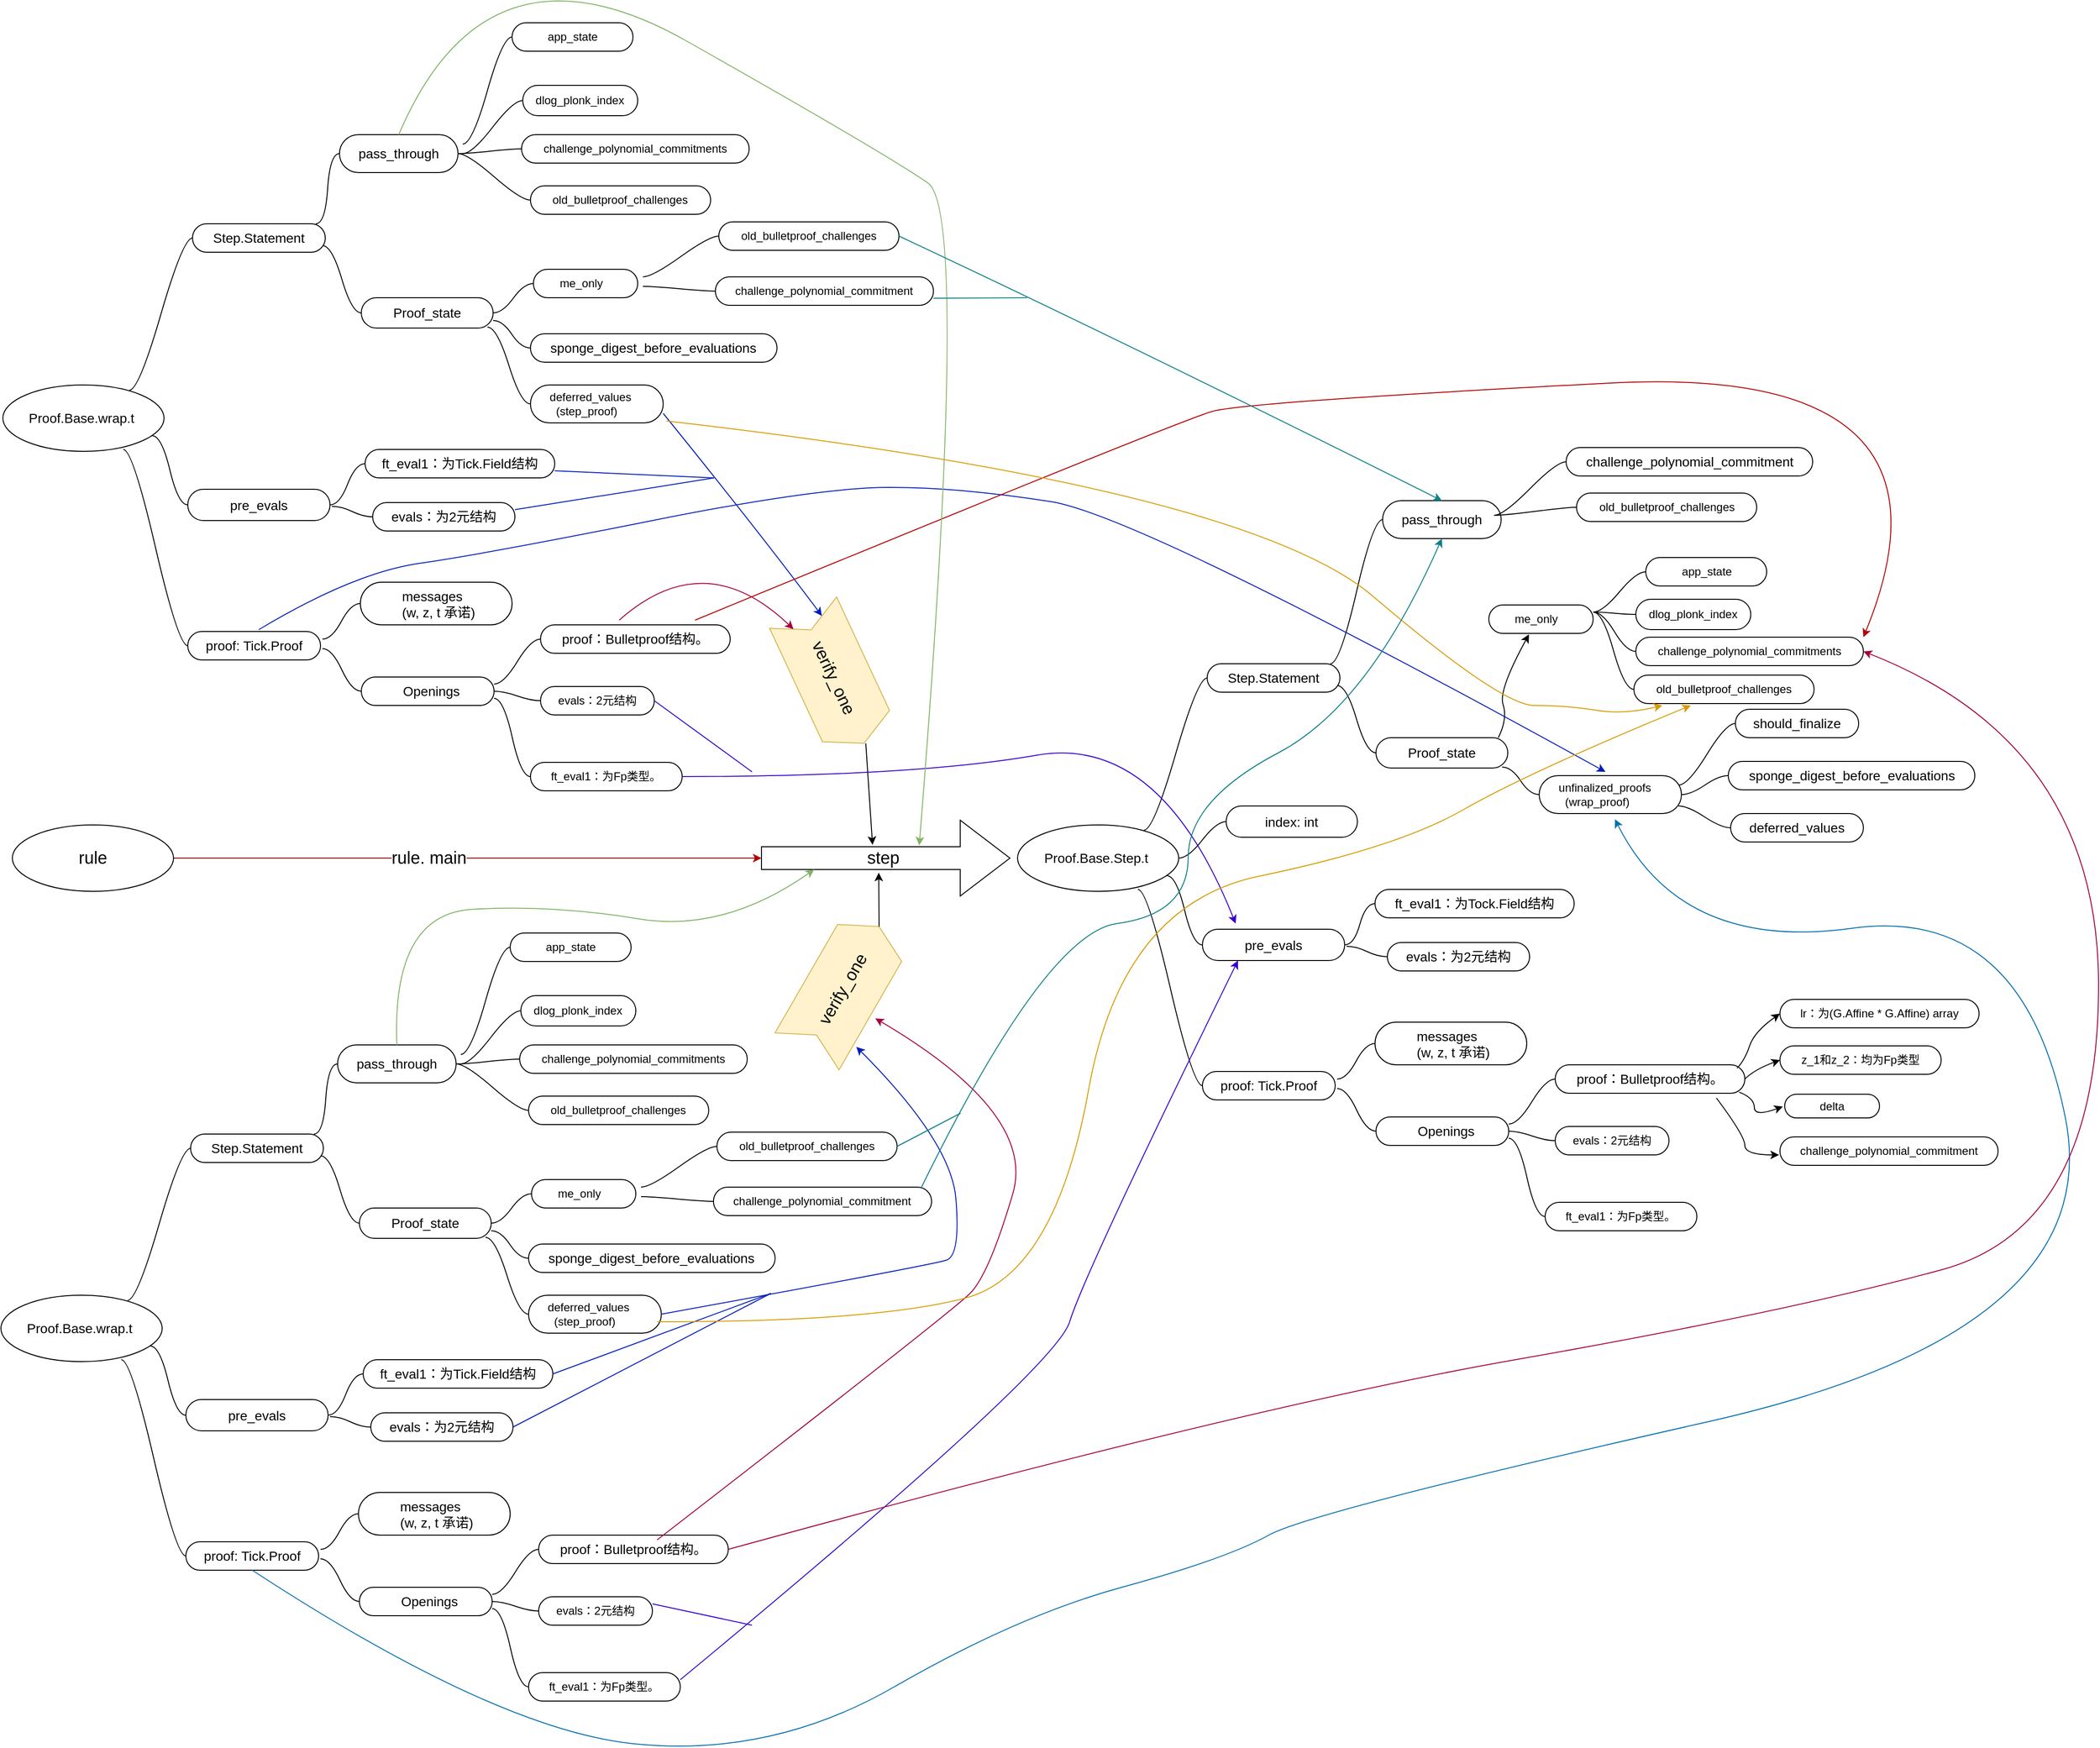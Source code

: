<mxfile version="17.1.3" type="github">
  <diagram id="AqJppp-fquyUW5mzI5YQ" name="Page-1">
    <mxGraphModel dx="3245" dy="1880" grid="1" gridSize="10" guides="1" tooltips="1" connect="1" arrows="1" fold="1" page="1" pageScale="1" pageWidth="827" pageHeight="1169" math="0" shadow="0">
      <root>
        <mxCell id="0" />
        <mxCell id="1" parent="0" />
        <mxCell id="2C_4C3Kt78hkYXCEWfJR-1" value="Proof.Base.wrap.t&amp;nbsp;" style="ellipse;whiteSpace=wrap;html=1;fontSize=14;" vertex="1" parent="1">
          <mxGeometry x="140" y="782" width="170" height="70" as="geometry" />
        </mxCell>
        <mxCell id="2C_4C3Kt78hkYXCEWfJR-2" value="Step.Statement" style="whiteSpace=wrap;html=1;rounded=1;arcSize=50;align=center;verticalAlign=middle;strokeWidth=1;autosize=1;spacing=4;treeFolding=1;treeMoving=1;newEdgeStyle={&quot;edgeStyle&quot;:&quot;entityRelationEdgeStyle&quot;,&quot;startArrow&quot;:&quot;none&quot;,&quot;endArrow&quot;:&quot;none&quot;,&quot;segment&quot;:10,&quot;curved&quot;:1};fontSize=14;" vertex="1" parent="1">
          <mxGeometry x="340" y="612" width="140" height="30" as="geometry" />
        </mxCell>
        <mxCell id="2C_4C3Kt78hkYXCEWfJR-3" value="" style="edgeStyle=entityRelationEdgeStyle;startArrow=none;endArrow=none;segment=10;curved=1;rounded=0;fontSize=14;exitX=0.785;exitY=0.079;exitDx=0;exitDy=0;exitPerimeter=0;" edge="1" parent="1" source="2C_4C3Kt78hkYXCEWfJR-1" target="2C_4C3Kt78hkYXCEWfJR-2">
          <mxGeometry relative="1" as="geometry">
            <mxPoint x="360" y="722" as="sourcePoint" />
          </mxGeometry>
        </mxCell>
        <mxCell id="2C_4C3Kt78hkYXCEWfJR-6" value="pre_evals" style="whiteSpace=wrap;html=1;rounded=1;arcSize=50;align=center;verticalAlign=middle;strokeWidth=1;autosize=1;spacing=4;treeFolding=1;treeMoving=1;newEdgeStyle={&quot;edgeStyle&quot;:&quot;entityRelationEdgeStyle&quot;,&quot;startArrow&quot;:&quot;none&quot;,&quot;endArrow&quot;:&quot;none&quot;,&quot;segment&quot;:10,&quot;curved&quot;:1};fontSize=14;" vertex="1" parent="1">
          <mxGeometry x="335" y="892" width="150" height="33" as="geometry" />
        </mxCell>
        <mxCell id="2C_4C3Kt78hkYXCEWfJR-7" value="" style="edgeStyle=entityRelationEdgeStyle;startArrow=none;endArrow=none;segment=10;curved=1;rounded=0;fontSize=14;exitX=0.926;exitY=0.764;exitDx=0;exitDy=0;exitPerimeter=0;" edge="1" parent="1" source="2C_4C3Kt78hkYXCEWfJR-1" target="2C_4C3Kt78hkYXCEWfJR-6">
          <mxGeometry relative="1" as="geometry">
            <mxPoint x="300" y="866" as="sourcePoint" />
          </mxGeometry>
        </mxCell>
        <mxCell id="2C_4C3Kt78hkYXCEWfJR-8" value="proof: Tick.Proof" style="whiteSpace=wrap;html=1;rounded=1;arcSize=50;align=center;verticalAlign=middle;strokeWidth=1;autosize=1;spacing=4;treeFolding=1;treeMoving=1;newEdgeStyle={&quot;edgeStyle&quot;:&quot;entityRelationEdgeStyle&quot;,&quot;startArrow&quot;:&quot;none&quot;,&quot;endArrow&quot;:&quot;none&quot;,&quot;segment&quot;:10,&quot;curved&quot;:1};fontSize=14;" vertex="1" parent="1">
          <mxGeometry x="335" y="1042" width="140" height="30" as="geometry" />
        </mxCell>
        <mxCell id="2C_4C3Kt78hkYXCEWfJR-9" value="" style="edgeStyle=entityRelationEdgeStyle;startArrow=none;endArrow=none;segment=10;curved=1;rounded=0;fontSize=14;" edge="1" parent="1" target="2C_4C3Kt78hkYXCEWfJR-8">
          <mxGeometry relative="1" as="geometry">
            <mxPoint x="267.0" y="850" as="sourcePoint" />
          </mxGeometry>
        </mxCell>
        <mxCell id="2C_4C3Kt78hkYXCEWfJR-10" value="pass_through" style="whiteSpace=wrap;html=1;rounded=1;arcSize=50;align=center;verticalAlign=middle;strokeWidth=1;autosize=1;spacing=4;treeFolding=1;treeMoving=1;newEdgeStyle={&quot;edgeStyle&quot;:&quot;entityRelationEdgeStyle&quot;,&quot;startArrow&quot;:&quot;none&quot;,&quot;endArrow&quot;:&quot;none&quot;,&quot;segment&quot;:10,&quot;curved&quot;:1};fontSize=14;" vertex="1" parent="1">
          <mxGeometry x="495" y="518" width="125" height="40" as="geometry" />
        </mxCell>
        <mxCell id="2C_4C3Kt78hkYXCEWfJR-11" value="" style="edgeStyle=entityRelationEdgeStyle;startArrow=none;endArrow=none;segment=10;curved=1;rounded=0;fontSize=14;" edge="1" parent="1" target="2C_4C3Kt78hkYXCEWfJR-10">
          <mxGeometry relative="1" as="geometry">
            <mxPoint x="470" y="612" as="sourcePoint" />
          </mxGeometry>
        </mxCell>
        <mxCell id="2C_4C3Kt78hkYXCEWfJR-12" value="Proof_state" style="whiteSpace=wrap;html=1;rounded=1;arcSize=50;align=center;verticalAlign=middle;strokeWidth=1;autosize=1;spacing=4;treeFolding=1;treeMoving=1;newEdgeStyle={&quot;edgeStyle&quot;:&quot;entityRelationEdgeStyle&quot;,&quot;startArrow&quot;:&quot;none&quot;,&quot;endArrow&quot;:&quot;none&quot;,&quot;segment&quot;:10,&quot;curved&quot;:1};fontSize=14;" vertex="1" parent="1">
          <mxGeometry x="518" y="690" width="139" height="32" as="geometry" />
        </mxCell>
        <mxCell id="2C_4C3Kt78hkYXCEWfJR-13" value="" style="edgeStyle=entityRelationEdgeStyle;startArrow=none;endArrow=none;segment=10;curved=1;rounded=0;fontSize=14;" edge="1" parent="1" target="2C_4C3Kt78hkYXCEWfJR-12">
          <mxGeometry relative="1" as="geometry">
            <mxPoint x="477.0" y="635" as="sourcePoint" />
          </mxGeometry>
        </mxCell>
        <mxCell id="2C_4C3Kt78hkYXCEWfJR-14" value="app_state" style="whiteSpace=wrap;html=1;rounded=1;arcSize=50;align=center;verticalAlign=middle;strokeWidth=1;autosize=1;spacing=4;treeFolding=1;treeMoving=1;newEdgeStyle={&quot;edgeStyle&quot;:&quot;entityRelationEdgeStyle&quot;,&quot;startArrow&quot;:&quot;none&quot;,&quot;endArrow&quot;:&quot;none&quot;,&quot;segment&quot;:10,&quot;curved&quot;:1};" vertex="1" parent="1">
          <mxGeometry x="677" y="400" width="127.5" height="30" as="geometry" />
        </mxCell>
        <mxCell id="2C_4C3Kt78hkYXCEWfJR-15" value="" style="edgeStyle=entityRelationEdgeStyle;startArrow=none;endArrow=none;segment=10;curved=1;rounded=0;" edge="1" parent="1" target="2C_4C3Kt78hkYXCEWfJR-14">
          <mxGeometry relative="1" as="geometry">
            <mxPoint x="625" y="528" as="sourcePoint" />
          </mxGeometry>
        </mxCell>
        <mxCell id="2C_4C3Kt78hkYXCEWfJR-16" value="dlog_plonk_index" style="whiteSpace=wrap;html=1;rounded=1;arcSize=50;align=center;verticalAlign=middle;strokeWidth=1;autosize=1;spacing=4;treeFolding=1;treeMoving=1;newEdgeStyle={&quot;edgeStyle&quot;:&quot;entityRelationEdgeStyle&quot;,&quot;startArrow&quot;:&quot;none&quot;,&quot;endArrow&quot;:&quot;none&quot;,&quot;segment&quot;:10,&quot;curved&quot;:1};" vertex="1" parent="1">
          <mxGeometry x="688.25" y="466" width="121.25" height="32" as="geometry" />
        </mxCell>
        <mxCell id="2C_4C3Kt78hkYXCEWfJR-17" value="" style="edgeStyle=entityRelationEdgeStyle;startArrow=none;endArrow=none;segment=10;curved=1;rounded=0;" edge="1" parent="1" target="2C_4C3Kt78hkYXCEWfJR-16">
          <mxGeometry relative="1" as="geometry">
            <mxPoint x="625" y="538" as="sourcePoint" />
          </mxGeometry>
        </mxCell>
        <mxCell id="2C_4C3Kt78hkYXCEWfJR-18" value="challenge_polynomial_commitments" style="whiteSpace=wrap;html=1;rounded=1;arcSize=50;align=center;verticalAlign=middle;strokeWidth=1;autosize=1;spacing=4;treeFolding=1;treeMoving=1;newEdgeStyle={&quot;edgeStyle&quot;:&quot;entityRelationEdgeStyle&quot;,&quot;startArrow&quot;:&quot;none&quot;,&quot;endArrow&quot;:&quot;none&quot;,&quot;segment&quot;:10,&quot;curved&quot;:1};" vertex="1" parent="1">
          <mxGeometry x="687" y="518" width="240" height="30" as="geometry" />
        </mxCell>
        <mxCell id="2C_4C3Kt78hkYXCEWfJR-19" value="" style="edgeStyle=entityRelationEdgeStyle;startArrow=none;endArrow=none;segment=10;curved=1;rounded=0;exitX=1;exitY=0.5;exitDx=0;exitDy=0;" edge="1" parent="1" source="2C_4C3Kt78hkYXCEWfJR-10" target="2C_4C3Kt78hkYXCEWfJR-18">
          <mxGeometry relative="1" as="geometry">
            <mxPoint x="674" y="586.25" as="sourcePoint" />
          </mxGeometry>
        </mxCell>
        <mxCell id="2C_4C3Kt78hkYXCEWfJR-20" value="old_bulletproof_challenges" style="whiteSpace=wrap;html=1;rounded=1;arcSize=50;align=center;verticalAlign=middle;strokeWidth=1;autosize=1;spacing=4;treeFolding=1;treeMoving=1;newEdgeStyle={&quot;edgeStyle&quot;:&quot;entityRelationEdgeStyle&quot;,&quot;startArrow&quot;:&quot;none&quot;,&quot;endArrow&quot;:&quot;none&quot;,&quot;segment&quot;:10,&quot;curved&quot;:1};" vertex="1" parent="1">
          <mxGeometry x="696.38" y="572" width="190" height="30" as="geometry" />
        </mxCell>
        <mxCell id="2C_4C3Kt78hkYXCEWfJR-21" value="" style="edgeStyle=entityRelationEdgeStyle;startArrow=none;endArrow=none;segment=10;curved=1;rounded=0;exitX=1;exitY=0.5;exitDx=0;exitDy=0;" edge="1" parent="1" source="2C_4C3Kt78hkYXCEWfJR-10" target="2C_4C3Kt78hkYXCEWfJR-20">
          <mxGeometry relative="1" as="geometry">
            <mxPoint x="674" y="586.25" as="sourcePoint" />
          </mxGeometry>
        </mxCell>
        <mxCell id="2C_4C3Kt78hkYXCEWfJR-22" value="&amp;nbsp; &amp;nbsp; &amp;nbsp;deferred_values&lt;br&gt;&amp;nbsp; &amp;nbsp; &amp;nbsp; &amp;nbsp;(step_proof)" style="whiteSpace=wrap;html=1;rounded=1;arcSize=50;align=left;verticalAlign=middle;strokeWidth=1;autosize=1;spacing=4;treeFolding=1;treeMoving=1;newEdgeStyle={&quot;edgeStyle&quot;:&quot;entityRelationEdgeStyle&quot;,&quot;startArrow&quot;:&quot;none&quot;,&quot;endArrow&quot;:&quot;none&quot;,&quot;segment&quot;:10,&quot;curved&quot;:1};" vertex="1" parent="1">
          <mxGeometry x="696.38" y="782" width="140" height="40" as="geometry" />
        </mxCell>
        <mxCell id="2C_4C3Kt78hkYXCEWfJR-23" value="" style="edgeStyle=entityRelationEdgeStyle;startArrow=none;endArrow=none;segment=10;curved=1;rounded=0;exitX=0.957;exitY=0.969;exitDx=0;exitDy=0;exitPerimeter=0;" edge="1" parent="1" source="2C_4C3Kt78hkYXCEWfJR-12" target="2C_4C3Kt78hkYXCEWfJR-22">
          <mxGeometry relative="1" as="geometry">
            <mxPoint x="549" y="765" as="sourcePoint" />
          </mxGeometry>
        </mxCell>
        <mxCell id="2C_4C3Kt78hkYXCEWfJR-24" value="&lt;font style=&quot;font-size: 14px&quot;&gt;sponge_digest_before_evaluations&lt;/font&gt;" style="whiteSpace=wrap;html=1;rounded=1;arcSize=50;align=center;verticalAlign=middle;strokeWidth=1;autosize=1;spacing=4;treeFolding=1;treeMoving=1;newEdgeStyle={&quot;edgeStyle&quot;:&quot;entityRelationEdgeStyle&quot;,&quot;startArrow&quot;:&quot;none&quot;,&quot;endArrow&quot;:&quot;none&quot;,&quot;segment&quot;:10,&quot;curved&quot;:1};" vertex="1" parent="1">
          <mxGeometry x="696.38" y="728" width="260" height="30" as="geometry" />
        </mxCell>
        <mxCell id="2C_4C3Kt78hkYXCEWfJR-25" value="" style="edgeStyle=entityRelationEdgeStyle;startArrow=none;endArrow=none;segment=10;curved=1;rounded=0;exitX=1;exitY=0.75;exitDx=0;exitDy=0;" edge="1" parent="1" source="2C_4C3Kt78hkYXCEWfJR-12" target="2C_4C3Kt78hkYXCEWfJR-24">
          <mxGeometry relative="1" as="geometry">
            <mxPoint x="846" y="760" as="sourcePoint" />
          </mxGeometry>
        </mxCell>
        <mxCell id="2C_4C3Kt78hkYXCEWfJR-26" value="&amp;nbsp; &amp;nbsp; &amp;nbsp; &amp;nbsp;me_only" style="whiteSpace=wrap;html=1;rounded=1;arcSize=50;align=left;verticalAlign=middle;strokeWidth=1;autosize=1;spacing=4;treeFolding=1;treeMoving=1;newEdgeStyle={&quot;edgeStyle&quot;:&quot;entityRelationEdgeStyle&quot;,&quot;startArrow&quot;:&quot;none&quot;,&quot;endArrow&quot;:&quot;none&quot;,&quot;segment&quot;:10,&quot;curved&quot;:1};" vertex="1" collapsed="1" parent="1">
          <mxGeometry x="699.5" y="660" width="110" height="30" as="geometry" />
        </mxCell>
        <mxCell id="2C_4C3Kt78hkYXCEWfJR-27" value="" style="edgeStyle=entityRelationEdgeStyle;startArrow=none;endArrow=none;segment=10;curved=1;rounded=0;exitX=1;exitY=0.5;exitDx=0;exitDy=0;" edge="1" parent="1" source="2C_4C3Kt78hkYXCEWfJR-12" target="2C_4C3Kt78hkYXCEWfJR-26">
          <mxGeometry relative="1" as="geometry">
            <mxPoint x="549" y="765" as="sourcePoint" />
          </mxGeometry>
        </mxCell>
        <mxCell id="2C_4C3Kt78hkYXCEWfJR-28" value="" style="edgeStyle=entityRelationEdgeStyle;startArrow=none;endArrow=none;segment=10;curved=1;rounded=0;fontSize=14;entryX=0;entryY=0.5;entryDx=0;entryDy=0;" edge="1" parent="1" target="2C_4C3Kt78hkYXCEWfJR-44">
          <mxGeometry relative="1" as="geometry">
            <mxPoint x="815" y="668" as="sourcePoint" />
          </mxGeometry>
        </mxCell>
        <mxCell id="2C_4C3Kt78hkYXCEWfJR-29" value="&lt;font style=&quot;font-size: 14px&quot;&gt;ft_eval1：为Tick.Field结构&lt;/font&gt;" style="whiteSpace=wrap;html=1;rounded=1;arcSize=50;align=center;verticalAlign=middle;strokeWidth=1;autosize=1;spacing=4;treeFolding=1;treeMoving=1;newEdgeStyle={&quot;edgeStyle&quot;:&quot;entityRelationEdgeStyle&quot;,&quot;startArrow&quot;:&quot;none&quot;,&quot;endArrow&quot;:&quot;none&quot;,&quot;segment&quot;:10,&quot;curved&quot;:1};" vertex="1" parent="1">
          <mxGeometry x="522" y="850" width="200" height="30" as="geometry" />
        </mxCell>
        <mxCell id="2C_4C3Kt78hkYXCEWfJR-30" value="" style="edgeStyle=entityRelationEdgeStyle;startArrow=none;endArrow=none;segment=10;curved=1;rounded=0;exitX=1;exitY=0.5;exitDx=0;exitDy=0;" edge="1" parent="1" source="2C_4C3Kt78hkYXCEWfJR-6" target="2C_4C3Kt78hkYXCEWfJR-29">
          <mxGeometry relative="1" as="geometry">
            <mxPoint x="527" y="941.25" as="sourcePoint" />
          </mxGeometry>
        </mxCell>
        <mxCell id="2C_4C3Kt78hkYXCEWfJR-31" value="&lt;font style=&quot;font-size: 14px&quot;&gt;evals：为2元结构&lt;/font&gt;" style="whiteSpace=wrap;html=1;rounded=1;arcSize=50;align=center;verticalAlign=middle;strokeWidth=1;autosize=1;spacing=4;treeFolding=1;treeMoving=1;newEdgeStyle={&quot;edgeStyle&quot;:&quot;entityRelationEdgeStyle&quot;,&quot;startArrow&quot;:&quot;none&quot;,&quot;endArrow&quot;:&quot;none&quot;,&quot;segment&quot;:10,&quot;curved&quot;:1};" vertex="1" parent="1">
          <mxGeometry x="530" y="906" width="150" height="30" as="geometry" />
        </mxCell>
        <mxCell id="2C_4C3Kt78hkYXCEWfJR-32" value="" style="edgeStyle=entityRelationEdgeStyle;startArrow=none;endArrow=none;segment=10;curved=1;rounded=0;" edge="1" parent="1" target="2C_4C3Kt78hkYXCEWfJR-31">
          <mxGeometry relative="1" as="geometry">
            <mxPoint x="487.0" y="910" as="sourcePoint" />
          </mxGeometry>
        </mxCell>
        <mxCell id="2C_4C3Kt78hkYXCEWfJR-33" value="&lt;blockquote style=&quot;margin: 0 0 0 40px ; border: none ; padding: 0px&quot;&gt;&lt;font style=&quot;font-size: 14px&quot;&gt;messages&lt;/font&gt;&lt;/blockquote&gt;&lt;blockquote style=&quot;margin: 0 0 0 40px ; border: none ; padding: 0px&quot;&gt;&lt;font style=&quot;font-size: 14px&quot;&gt;(w, z, t 承诺)&lt;/font&gt;&lt;/blockquote&gt;" style="whiteSpace=wrap;html=1;rounded=1;arcSize=50;align=left;verticalAlign=middle;strokeWidth=1;autosize=1;spacing=4;treeFolding=1;treeMoving=1;newEdgeStyle={&quot;edgeStyle&quot;:&quot;entityRelationEdgeStyle&quot;,&quot;startArrow&quot;:&quot;none&quot;,&quot;endArrow&quot;:&quot;none&quot;,&quot;segment&quot;:10,&quot;curved&quot;:1};" vertex="1" parent="1">
          <mxGeometry x="517" y="990" width="160" height="45" as="geometry" />
        </mxCell>
        <mxCell id="2C_4C3Kt78hkYXCEWfJR-34" value="" style="edgeStyle=entityRelationEdgeStyle;startArrow=none;endArrow=none;segment=10;curved=1;rounded=0;entryX=0;entryY=0.5;entryDx=0;entryDy=0;" edge="1" parent="1" target="2C_4C3Kt78hkYXCEWfJR-33">
          <mxGeometry relative="1" as="geometry">
            <mxPoint x="477.0" y="1050" as="sourcePoint" />
          </mxGeometry>
        </mxCell>
        <mxCell id="2C_4C3Kt78hkYXCEWfJR-35" value="&lt;blockquote style=&quot;margin: 0 0 0 40px ; border: none ; padding: 0px&quot;&gt;&lt;font style=&quot;font-size: 14px&quot;&gt;Openings&lt;/font&gt;&lt;/blockquote&gt;" style="whiteSpace=wrap;html=1;rounded=1;arcSize=50;align=left;verticalAlign=middle;strokeWidth=1;autosize=1;spacing=4;treeFolding=1;treeMoving=1;newEdgeStyle={&quot;edgeStyle&quot;:&quot;entityRelationEdgeStyle&quot;,&quot;startArrow&quot;:&quot;none&quot;,&quot;endArrow&quot;:&quot;none&quot;,&quot;segment&quot;:10,&quot;curved&quot;:1};" vertex="1" parent="1">
          <mxGeometry x="518" y="1090" width="140" height="30" as="geometry" />
        </mxCell>
        <mxCell id="2C_4C3Kt78hkYXCEWfJR-36" value="" style="edgeStyle=entityRelationEdgeStyle;startArrow=none;endArrow=none;segment=10;curved=1;rounded=0;" edge="1" parent="1" target="2C_4C3Kt78hkYXCEWfJR-35">
          <mxGeometry relative="1" as="geometry">
            <mxPoint x="477.0" y="1060" as="sourcePoint" />
          </mxGeometry>
        </mxCell>
        <mxCell id="2C_4C3Kt78hkYXCEWfJR-37" value="&lt;font style=&quot;font-size: 14px&quot;&gt;proof：Bulletproof结构。&lt;/font&gt;" style="whiteSpace=wrap;html=1;rounded=1;arcSize=50;align=center;verticalAlign=middle;strokeWidth=1;autosize=1;spacing=4;treeFolding=1;treeMoving=1;newEdgeStyle={&quot;edgeStyle&quot;:&quot;entityRelationEdgeStyle&quot;,&quot;startArrow&quot;:&quot;none&quot;,&quot;endArrow&quot;:&quot;none&quot;,&quot;segment&quot;:10,&quot;curved&quot;:1};" vertex="1" parent="1">
          <mxGeometry x="707" y="1035" width="200" height="30" as="geometry" />
        </mxCell>
        <mxCell id="2C_4C3Kt78hkYXCEWfJR-38" value="" style="edgeStyle=entityRelationEdgeStyle;startArrow=none;endArrow=none;segment=10;curved=1;rounded=0;exitX=1;exitY=0.25;exitDx=0;exitDy=0;" edge="1" parent="1" source="2C_4C3Kt78hkYXCEWfJR-35" target="2C_4C3Kt78hkYXCEWfJR-37">
          <mxGeometry relative="1" as="geometry">
            <mxPoint x="734" y="1145" as="sourcePoint" />
          </mxGeometry>
        </mxCell>
        <mxCell id="2C_4C3Kt78hkYXCEWfJR-39" value="evals：2元结构" style="whiteSpace=wrap;html=1;rounded=1;arcSize=50;align=center;verticalAlign=middle;strokeWidth=1;autosize=1;spacing=4;treeFolding=1;treeMoving=1;newEdgeStyle={&quot;edgeStyle&quot;:&quot;entityRelationEdgeStyle&quot;,&quot;startArrow&quot;:&quot;none&quot;,&quot;endArrow&quot;:&quot;none&quot;,&quot;segment&quot;:10,&quot;curved&quot;:1};" vertex="1" parent="1">
          <mxGeometry x="707" y="1100" width="120" height="30" as="geometry" />
        </mxCell>
        <mxCell id="2C_4C3Kt78hkYXCEWfJR-40" value="" style="edgeStyle=entityRelationEdgeStyle;startArrow=none;endArrow=none;segment=10;curved=1;rounded=0;exitX=1;exitY=0.5;exitDx=0;exitDy=0;" edge="1" parent="1" source="2C_4C3Kt78hkYXCEWfJR-35" target="2C_4C3Kt78hkYXCEWfJR-39">
          <mxGeometry relative="1" as="geometry">
            <mxPoint x="734" y="1145" as="sourcePoint" />
          </mxGeometry>
        </mxCell>
        <mxCell id="2C_4C3Kt78hkYXCEWfJR-41" value="ft_eval1：为Fp类型。" style="whiteSpace=wrap;html=1;rounded=1;arcSize=50;align=center;verticalAlign=middle;strokeWidth=1;autosize=1;spacing=4;treeFolding=1;treeMoving=1;newEdgeStyle={&quot;edgeStyle&quot;:&quot;entityRelationEdgeStyle&quot;,&quot;startArrow&quot;:&quot;none&quot;,&quot;endArrow&quot;:&quot;none&quot;,&quot;segment&quot;:10,&quot;curved&quot;:1};" vertex="1" parent="1">
          <mxGeometry x="696.38" y="1180" width="160" height="30" as="geometry" />
        </mxCell>
        <mxCell id="2C_4C3Kt78hkYXCEWfJR-42" value="" style="edgeStyle=entityRelationEdgeStyle;startArrow=none;endArrow=none;segment=10;curved=1;rounded=0;exitX=1;exitY=0.75;exitDx=0;exitDy=0;" edge="1" parent="1" source="2C_4C3Kt78hkYXCEWfJR-35" target="2C_4C3Kt78hkYXCEWfJR-41">
          <mxGeometry relative="1" as="geometry">
            <mxPoint x="734" y="1145" as="sourcePoint" />
          </mxGeometry>
        </mxCell>
        <mxCell id="2C_4C3Kt78hkYXCEWfJR-43" value="challenge_polynomial_commitment" style="whiteSpace=wrap;html=1;rounded=1;arcSize=50;align=center;verticalAlign=middle;strokeWidth=1;autosize=1;spacing=4;treeFolding=1;treeMoving=1;newEdgeStyle={&quot;edgeStyle&quot;:&quot;entityRelationEdgeStyle&quot;,&quot;startArrow&quot;:&quot;none&quot;,&quot;endArrow&quot;:&quot;none&quot;,&quot;segment&quot;:10,&quot;curved&quot;:1};" vertex="1" parent="1">
          <mxGeometry x="891.38" y="668" width="230" height="30" as="geometry" />
        </mxCell>
        <mxCell id="2C_4C3Kt78hkYXCEWfJR-44" value="old_bulletproof_challenges" style="whiteSpace=wrap;html=1;rounded=1;arcSize=50;align=center;verticalAlign=middle;strokeWidth=1;autosize=1;spacing=4;treeFolding=1;treeMoving=1;newEdgeStyle={&quot;edgeStyle&quot;:&quot;entityRelationEdgeStyle&quot;,&quot;startArrow&quot;:&quot;none&quot;,&quot;endArrow&quot;:&quot;none&quot;,&quot;segment&quot;:10,&quot;curved&quot;:1};" vertex="1" parent="1">
          <mxGeometry x="895" y="610" width="190" height="30" as="geometry" />
        </mxCell>
        <mxCell id="2C_4C3Kt78hkYXCEWfJR-45" value="" style="edgeStyle=entityRelationEdgeStyle;startArrow=none;endArrow=none;segment=10;curved=1;rounded=0;fontSize=14;entryX=0;entryY=0.5;entryDx=0;entryDy=0;" edge="1" parent="1" target="2C_4C3Kt78hkYXCEWfJR-43">
          <mxGeometry relative="1" as="geometry">
            <mxPoint x="815" y="678" as="sourcePoint" />
            <mxPoint x="1050" y="651" as="targetPoint" />
          </mxGeometry>
        </mxCell>
        <mxCell id="2C_4C3Kt78hkYXCEWfJR-46" value="Proof.Base.wrap.t&amp;nbsp;" style="ellipse;whiteSpace=wrap;html=1;fontSize=14;" vertex="1" parent="1">
          <mxGeometry x="138" y="1742" width="170" height="70" as="geometry" />
        </mxCell>
        <mxCell id="2C_4C3Kt78hkYXCEWfJR-47" value="Step.Statement" style="whiteSpace=wrap;html=1;rounded=1;arcSize=50;align=center;verticalAlign=middle;strokeWidth=1;autosize=1;spacing=4;treeFolding=1;treeMoving=1;newEdgeStyle={&quot;edgeStyle&quot;:&quot;entityRelationEdgeStyle&quot;,&quot;startArrow&quot;:&quot;none&quot;,&quot;endArrow&quot;:&quot;none&quot;,&quot;segment&quot;:10,&quot;curved&quot;:1};fontSize=14;" vertex="1" parent="1">
          <mxGeometry x="338" y="1572" width="140" height="30" as="geometry" />
        </mxCell>
        <mxCell id="2C_4C3Kt78hkYXCEWfJR-48" value="" style="edgeStyle=entityRelationEdgeStyle;startArrow=none;endArrow=none;segment=10;curved=1;rounded=0;fontSize=14;exitX=0.785;exitY=0.079;exitDx=0;exitDy=0;exitPerimeter=0;" edge="1" parent="1" source="2C_4C3Kt78hkYXCEWfJR-46" target="2C_4C3Kt78hkYXCEWfJR-47">
          <mxGeometry relative="1" as="geometry">
            <mxPoint x="358" y="1682" as="sourcePoint" />
          </mxGeometry>
        </mxCell>
        <mxCell id="2C_4C3Kt78hkYXCEWfJR-51" value="pre_evals" style="whiteSpace=wrap;html=1;rounded=1;arcSize=50;align=center;verticalAlign=middle;strokeWidth=1;autosize=1;spacing=4;treeFolding=1;treeMoving=1;newEdgeStyle={&quot;edgeStyle&quot;:&quot;entityRelationEdgeStyle&quot;,&quot;startArrow&quot;:&quot;none&quot;,&quot;endArrow&quot;:&quot;none&quot;,&quot;segment&quot;:10,&quot;curved&quot;:1};fontSize=14;" vertex="1" parent="1">
          <mxGeometry x="333" y="1852" width="150" height="33" as="geometry" />
        </mxCell>
        <mxCell id="2C_4C3Kt78hkYXCEWfJR-52" value="" style="edgeStyle=entityRelationEdgeStyle;startArrow=none;endArrow=none;segment=10;curved=1;rounded=0;fontSize=14;exitX=0.926;exitY=0.764;exitDx=0;exitDy=0;exitPerimeter=0;" edge="1" parent="1" source="2C_4C3Kt78hkYXCEWfJR-46" target="2C_4C3Kt78hkYXCEWfJR-51">
          <mxGeometry relative="1" as="geometry">
            <mxPoint x="298" y="1826" as="sourcePoint" />
          </mxGeometry>
        </mxCell>
        <mxCell id="2C_4C3Kt78hkYXCEWfJR-53" value="proof: Tick.Proof" style="whiteSpace=wrap;html=1;rounded=1;arcSize=50;align=center;verticalAlign=middle;strokeWidth=1;autosize=1;spacing=4;treeFolding=1;treeMoving=1;newEdgeStyle={&quot;edgeStyle&quot;:&quot;entityRelationEdgeStyle&quot;,&quot;startArrow&quot;:&quot;none&quot;,&quot;endArrow&quot;:&quot;none&quot;,&quot;segment&quot;:10,&quot;curved&quot;:1};fontSize=14;" vertex="1" parent="1">
          <mxGeometry x="333" y="2002" width="140" height="30" as="geometry" />
        </mxCell>
        <mxCell id="2C_4C3Kt78hkYXCEWfJR-54" value="" style="edgeStyle=entityRelationEdgeStyle;startArrow=none;endArrow=none;segment=10;curved=1;rounded=0;fontSize=14;" edge="1" parent="1" target="2C_4C3Kt78hkYXCEWfJR-53">
          <mxGeometry relative="1" as="geometry">
            <mxPoint x="265.0" y="1810" as="sourcePoint" />
          </mxGeometry>
        </mxCell>
        <mxCell id="2C_4C3Kt78hkYXCEWfJR-55" value="pass_through" style="whiteSpace=wrap;html=1;rounded=1;arcSize=50;align=center;verticalAlign=middle;strokeWidth=1;autosize=1;spacing=4;treeFolding=1;treeMoving=1;newEdgeStyle={&quot;edgeStyle&quot;:&quot;entityRelationEdgeStyle&quot;,&quot;startArrow&quot;:&quot;none&quot;,&quot;endArrow&quot;:&quot;none&quot;,&quot;segment&quot;:10,&quot;curved&quot;:1};fontSize=14;" vertex="1" parent="1">
          <mxGeometry x="493" y="1478" width="125" height="40" as="geometry" />
        </mxCell>
        <mxCell id="2C_4C3Kt78hkYXCEWfJR-56" value="" style="edgeStyle=entityRelationEdgeStyle;startArrow=none;endArrow=none;segment=10;curved=1;rounded=0;fontSize=14;" edge="1" parent="1" target="2C_4C3Kt78hkYXCEWfJR-55">
          <mxGeometry relative="1" as="geometry">
            <mxPoint x="468" y="1572" as="sourcePoint" />
          </mxGeometry>
        </mxCell>
        <mxCell id="2C_4C3Kt78hkYXCEWfJR-57" value="Proof_state" style="whiteSpace=wrap;html=1;rounded=1;arcSize=50;align=center;verticalAlign=middle;strokeWidth=1;autosize=1;spacing=4;treeFolding=1;treeMoving=1;newEdgeStyle={&quot;edgeStyle&quot;:&quot;entityRelationEdgeStyle&quot;,&quot;startArrow&quot;:&quot;none&quot;,&quot;endArrow&quot;:&quot;none&quot;,&quot;segment&quot;:10,&quot;curved&quot;:1};fontSize=14;" vertex="1" parent="1">
          <mxGeometry x="516" y="1650" width="139" height="32" as="geometry" />
        </mxCell>
        <mxCell id="2C_4C3Kt78hkYXCEWfJR-58" value="" style="edgeStyle=entityRelationEdgeStyle;startArrow=none;endArrow=none;segment=10;curved=1;rounded=0;fontSize=14;" edge="1" parent="1" target="2C_4C3Kt78hkYXCEWfJR-57">
          <mxGeometry relative="1" as="geometry">
            <mxPoint x="475.0" y="1595" as="sourcePoint" />
          </mxGeometry>
        </mxCell>
        <mxCell id="2C_4C3Kt78hkYXCEWfJR-59" value="app_state" style="whiteSpace=wrap;html=1;rounded=1;arcSize=50;align=center;verticalAlign=middle;strokeWidth=1;autosize=1;spacing=4;treeFolding=1;treeMoving=1;newEdgeStyle={&quot;edgeStyle&quot;:&quot;entityRelationEdgeStyle&quot;,&quot;startArrow&quot;:&quot;none&quot;,&quot;endArrow&quot;:&quot;none&quot;,&quot;segment&quot;:10,&quot;curved&quot;:1};" vertex="1" parent="1">
          <mxGeometry x="675" y="1360" width="127.5" height="30" as="geometry" />
        </mxCell>
        <mxCell id="2C_4C3Kt78hkYXCEWfJR-60" value="" style="edgeStyle=entityRelationEdgeStyle;startArrow=none;endArrow=none;segment=10;curved=1;rounded=0;" edge="1" parent="1" target="2C_4C3Kt78hkYXCEWfJR-59">
          <mxGeometry relative="1" as="geometry">
            <mxPoint x="623" y="1488" as="sourcePoint" />
          </mxGeometry>
        </mxCell>
        <mxCell id="2C_4C3Kt78hkYXCEWfJR-61" value="dlog_plonk_index" style="whiteSpace=wrap;html=1;rounded=1;arcSize=50;align=center;verticalAlign=middle;strokeWidth=1;autosize=1;spacing=4;treeFolding=1;treeMoving=1;newEdgeStyle={&quot;edgeStyle&quot;:&quot;entityRelationEdgeStyle&quot;,&quot;startArrow&quot;:&quot;none&quot;,&quot;endArrow&quot;:&quot;none&quot;,&quot;segment&quot;:10,&quot;curved&quot;:1};" vertex="1" parent="1">
          <mxGeometry x="686.25" y="1426" width="121.25" height="32" as="geometry" />
        </mxCell>
        <mxCell id="2C_4C3Kt78hkYXCEWfJR-62" value="" style="edgeStyle=entityRelationEdgeStyle;startArrow=none;endArrow=none;segment=10;curved=1;rounded=0;" edge="1" parent="1" target="2C_4C3Kt78hkYXCEWfJR-61">
          <mxGeometry relative="1" as="geometry">
            <mxPoint x="623" y="1498" as="sourcePoint" />
          </mxGeometry>
        </mxCell>
        <mxCell id="2C_4C3Kt78hkYXCEWfJR-63" value="challenge_polynomial_commitments" style="whiteSpace=wrap;html=1;rounded=1;arcSize=50;align=center;verticalAlign=middle;strokeWidth=1;autosize=1;spacing=4;treeFolding=1;treeMoving=1;newEdgeStyle={&quot;edgeStyle&quot;:&quot;entityRelationEdgeStyle&quot;,&quot;startArrow&quot;:&quot;none&quot;,&quot;endArrow&quot;:&quot;none&quot;,&quot;segment&quot;:10,&quot;curved&quot;:1};" vertex="1" parent="1">
          <mxGeometry x="685" y="1478" width="240" height="30" as="geometry" />
        </mxCell>
        <mxCell id="2C_4C3Kt78hkYXCEWfJR-64" value="" style="edgeStyle=entityRelationEdgeStyle;startArrow=none;endArrow=none;segment=10;curved=1;rounded=0;exitX=1;exitY=0.5;exitDx=0;exitDy=0;" edge="1" parent="1" source="2C_4C3Kt78hkYXCEWfJR-55" target="2C_4C3Kt78hkYXCEWfJR-63">
          <mxGeometry relative="1" as="geometry">
            <mxPoint x="672" y="1546.25" as="sourcePoint" />
          </mxGeometry>
        </mxCell>
        <mxCell id="2C_4C3Kt78hkYXCEWfJR-65" value="old_bulletproof_challenges" style="whiteSpace=wrap;html=1;rounded=1;arcSize=50;align=center;verticalAlign=middle;strokeWidth=1;autosize=1;spacing=4;treeFolding=1;treeMoving=1;newEdgeStyle={&quot;edgeStyle&quot;:&quot;entityRelationEdgeStyle&quot;,&quot;startArrow&quot;:&quot;none&quot;,&quot;endArrow&quot;:&quot;none&quot;,&quot;segment&quot;:10,&quot;curved&quot;:1};" vertex="1" parent="1">
          <mxGeometry x="694.38" y="1532" width="190" height="30" as="geometry" />
        </mxCell>
        <mxCell id="2C_4C3Kt78hkYXCEWfJR-66" value="" style="edgeStyle=entityRelationEdgeStyle;startArrow=none;endArrow=none;segment=10;curved=1;rounded=0;exitX=1;exitY=0.5;exitDx=0;exitDy=0;" edge="1" parent="1" source="2C_4C3Kt78hkYXCEWfJR-55" target="2C_4C3Kt78hkYXCEWfJR-65">
          <mxGeometry relative="1" as="geometry">
            <mxPoint x="672" y="1546.25" as="sourcePoint" />
          </mxGeometry>
        </mxCell>
        <mxCell id="2C_4C3Kt78hkYXCEWfJR-67" value="&amp;nbsp; &amp;nbsp; &amp;nbsp;deferred_values&lt;br&gt;&amp;nbsp; &amp;nbsp; &amp;nbsp; &amp;nbsp;(step_proof)" style="whiteSpace=wrap;html=1;rounded=1;arcSize=50;align=left;verticalAlign=middle;strokeWidth=1;autosize=1;spacing=4;treeFolding=1;treeMoving=1;newEdgeStyle={&quot;edgeStyle&quot;:&quot;entityRelationEdgeStyle&quot;,&quot;startArrow&quot;:&quot;none&quot;,&quot;endArrow&quot;:&quot;none&quot;,&quot;segment&quot;:10,&quot;curved&quot;:1};" vertex="1" parent="1">
          <mxGeometry x="694.38" y="1742" width="140" height="40" as="geometry" />
        </mxCell>
        <mxCell id="2C_4C3Kt78hkYXCEWfJR-68" value="" style="edgeStyle=entityRelationEdgeStyle;startArrow=none;endArrow=none;segment=10;curved=1;rounded=0;exitX=0.957;exitY=0.969;exitDx=0;exitDy=0;exitPerimeter=0;" edge="1" parent="1" source="2C_4C3Kt78hkYXCEWfJR-57" target="2C_4C3Kt78hkYXCEWfJR-67">
          <mxGeometry relative="1" as="geometry">
            <mxPoint x="547" y="1725" as="sourcePoint" />
          </mxGeometry>
        </mxCell>
        <mxCell id="2C_4C3Kt78hkYXCEWfJR-69" value="&lt;font style=&quot;font-size: 14px&quot;&gt;sponge_digest_before_evaluations&lt;/font&gt;" style="whiteSpace=wrap;html=1;rounded=1;arcSize=50;align=center;verticalAlign=middle;strokeWidth=1;autosize=1;spacing=4;treeFolding=1;treeMoving=1;newEdgeStyle={&quot;edgeStyle&quot;:&quot;entityRelationEdgeStyle&quot;,&quot;startArrow&quot;:&quot;none&quot;,&quot;endArrow&quot;:&quot;none&quot;,&quot;segment&quot;:10,&quot;curved&quot;:1};" vertex="1" parent="1">
          <mxGeometry x="694.38" y="1688" width="260" height="30" as="geometry" />
        </mxCell>
        <mxCell id="2C_4C3Kt78hkYXCEWfJR-70" value="" style="edgeStyle=entityRelationEdgeStyle;startArrow=none;endArrow=none;segment=10;curved=1;rounded=0;exitX=1;exitY=0.75;exitDx=0;exitDy=0;" edge="1" parent="1" source="2C_4C3Kt78hkYXCEWfJR-57" target="2C_4C3Kt78hkYXCEWfJR-69">
          <mxGeometry relative="1" as="geometry">
            <mxPoint x="844" y="1720" as="sourcePoint" />
          </mxGeometry>
        </mxCell>
        <mxCell id="2C_4C3Kt78hkYXCEWfJR-71" value="&amp;nbsp; &amp;nbsp; &amp;nbsp; &amp;nbsp;me_only" style="whiteSpace=wrap;html=1;rounded=1;arcSize=50;align=left;verticalAlign=middle;strokeWidth=1;autosize=1;spacing=4;treeFolding=1;treeMoving=1;newEdgeStyle={&quot;edgeStyle&quot;:&quot;entityRelationEdgeStyle&quot;,&quot;startArrow&quot;:&quot;none&quot;,&quot;endArrow&quot;:&quot;none&quot;,&quot;segment&quot;:10,&quot;curved&quot;:1};" vertex="1" collapsed="1" parent="1">
          <mxGeometry x="697.5" y="1620" width="110" height="30" as="geometry" />
        </mxCell>
        <mxCell id="2C_4C3Kt78hkYXCEWfJR-72" value="" style="edgeStyle=entityRelationEdgeStyle;startArrow=none;endArrow=none;segment=10;curved=1;rounded=0;exitX=1;exitY=0.5;exitDx=0;exitDy=0;" edge="1" parent="1" source="2C_4C3Kt78hkYXCEWfJR-57" target="2C_4C3Kt78hkYXCEWfJR-71">
          <mxGeometry relative="1" as="geometry">
            <mxPoint x="547" y="1725" as="sourcePoint" />
          </mxGeometry>
        </mxCell>
        <mxCell id="2C_4C3Kt78hkYXCEWfJR-73" value="" style="edgeStyle=entityRelationEdgeStyle;startArrow=none;endArrow=none;segment=10;curved=1;rounded=0;fontSize=14;entryX=0;entryY=0.5;entryDx=0;entryDy=0;" edge="1" parent="1" target="2C_4C3Kt78hkYXCEWfJR-89">
          <mxGeometry relative="1" as="geometry">
            <mxPoint x="813" y="1628" as="sourcePoint" />
          </mxGeometry>
        </mxCell>
        <mxCell id="2C_4C3Kt78hkYXCEWfJR-74" value="&lt;font style=&quot;font-size: 14px&quot;&gt;ft_eval1：为Tick.Field结构&lt;/font&gt;" style="whiteSpace=wrap;html=1;rounded=1;arcSize=50;align=center;verticalAlign=middle;strokeWidth=1;autosize=1;spacing=4;treeFolding=1;treeMoving=1;newEdgeStyle={&quot;edgeStyle&quot;:&quot;entityRelationEdgeStyle&quot;,&quot;startArrow&quot;:&quot;none&quot;,&quot;endArrow&quot;:&quot;none&quot;,&quot;segment&quot;:10,&quot;curved&quot;:1};" vertex="1" parent="1">
          <mxGeometry x="520" y="1810" width="200" height="30" as="geometry" />
        </mxCell>
        <mxCell id="2C_4C3Kt78hkYXCEWfJR-75" value="" style="edgeStyle=entityRelationEdgeStyle;startArrow=none;endArrow=none;segment=10;curved=1;rounded=0;exitX=1;exitY=0.5;exitDx=0;exitDy=0;" edge="1" parent="1" source="2C_4C3Kt78hkYXCEWfJR-51" target="2C_4C3Kt78hkYXCEWfJR-74">
          <mxGeometry relative="1" as="geometry">
            <mxPoint x="525" y="1901.25" as="sourcePoint" />
          </mxGeometry>
        </mxCell>
        <mxCell id="2C_4C3Kt78hkYXCEWfJR-76" value="&lt;font style=&quot;font-size: 14px&quot;&gt;evals：为2元结构&lt;/font&gt;" style="whiteSpace=wrap;html=1;rounded=1;arcSize=50;align=center;verticalAlign=middle;strokeWidth=1;autosize=1;spacing=4;treeFolding=1;treeMoving=1;newEdgeStyle={&quot;edgeStyle&quot;:&quot;entityRelationEdgeStyle&quot;,&quot;startArrow&quot;:&quot;none&quot;,&quot;endArrow&quot;:&quot;none&quot;,&quot;segment&quot;:10,&quot;curved&quot;:1};" vertex="1" parent="1">
          <mxGeometry x="528" y="1866" width="150" height="30" as="geometry" />
        </mxCell>
        <mxCell id="2C_4C3Kt78hkYXCEWfJR-77" value="" style="edgeStyle=entityRelationEdgeStyle;startArrow=none;endArrow=none;segment=10;curved=1;rounded=0;" edge="1" parent="1" target="2C_4C3Kt78hkYXCEWfJR-76">
          <mxGeometry relative="1" as="geometry">
            <mxPoint x="485.0" y="1870" as="sourcePoint" />
          </mxGeometry>
        </mxCell>
        <mxCell id="2C_4C3Kt78hkYXCEWfJR-78" value="&lt;blockquote style=&quot;margin: 0 0 0 40px ; border: none ; padding: 0px&quot;&gt;&lt;font style=&quot;font-size: 14px&quot;&gt;messages&lt;/font&gt;&lt;/blockquote&gt;&lt;blockquote style=&quot;margin: 0 0 0 40px ; border: none ; padding: 0px&quot;&gt;&lt;font style=&quot;font-size: 14px&quot;&gt;(w, z, t 承诺)&lt;/font&gt;&lt;/blockquote&gt;" style="whiteSpace=wrap;html=1;rounded=1;arcSize=50;align=left;verticalAlign=middle;strokeWidth=1;autosize=1;spacing=4;treeFolding=1;treeMoving=1;newEdgeStyle={&quot;edgeStyle&quot;:&quot;entityRelationEdgeStyle&quot;,&quot;startArrow&quot;:&quot;none&quot;,&quot;endArrow&quot;:&quot;none&quot;,&quot;segment&quot;:10,&quot;curved&quot;:1};" vertex="1" parent="1">
          <mxGeometry x="515" y="1950" width="160" height="45" as="geometry" />
        </mxCell>
        <mxCell id="2C_4C3Kt78hkYXCEWfJR-79" value="" style="edgeStyle=entityRelationEdgeStyle;startArrow=none;endArrow=none;segment=10;curved=1;rounded=0;entryX=0;entryY=0.5;entryDx=0;entryDy=0;" edge="1" parent="1" target="2C_4C3Kt78hkYXCEWfJR-78">
          <mxGeometry relative="1" as="geometry">
            <mxPoint x="475.0" y="2010" as="sourcePoint" />
          </mxGeometry>
        </mxCell>
        <mxCell id="2C_4C3Kt78hkYXCEWfJR-80" value="&lt;blockquote style=&quot;margin: 0 0 0 40px ; border: none ; padding: 0px&quot;&gt;&lt;font style=&quot;font-size: 14px&quot;&gt;Openings&lt;/font&gt;&lt;/blockquote&gt;" style="whiteSpace=wrap;html=1;rounded=1;arcSize=50;align=left;verticalAlign=middle;strokeWidth=1;autosize=1;spacing=4;treeFolding=1;treeMoving=1;newEdgeStyle={&quot;edgeStyle&quot;:&quot;entityRelationEdgeStyle&quot;,&quot;startArrow&quot;:&quot;none&quot;,&quot;endArrow&quot;:&quot;none&quot;,&quot;segment&quot;:10,&quot;curved&quot;:1};" vertex="1" parent="1">
          <mxGeometry x="516" y="2050" width="140" height="30" as="geometry" />
        </mxCell>
        <mxCell id="2C_4C3Kt78hkYXCEWfJR-81" value="" style="edgeStyle=entityRelationEdgeStyle;startArrow=none;endArrow=none;segment=10;curved=1;rounded=0;" edge="1" parent="1" target="2C_4C3Kt78hkYXCEWfJR-80">
          <mxGeometry relative="1" as="geometry">
            <mxPoint x="475.0" y="2020" as="sourcePoint" />
          </mxGeometry>
        </mxCell>
        <mxCell id="2C_4C3Kt78hkYXCEWfJR-82" value="&lt;font style=&quot;font-size: 14px&quot;&gt;proof：Bulletproof结构。&lt;/font&gt;" style="whiteSpace=wrap;html=1;rounded=1;arcSize=50;align=center;verticalAlign=middle;strokeWidth=1;autosize=1;spacing=4;treeFolding=1;treeMoving=1;newEdgeStyle={&quot;edgeStyle&quot;:&quot;entityRelationEdgeStyle&quot;,&quot;startArrow&quot;:&quot;none&quot;,&quot;endArrow&quot;:&quot;none&quot;,&quot;segment&quot;:10,&quot;curved&quot;:1};" vertex="1" parent="1">
          <mxGeometry x="705" y="1995" width="200" height="30" as="geometry" />
        </mxCell>
        <mxCell id="2C_4C3Kt78hkYXCEWfJR-83" value="" style="edgeStyle=entityRelationEdgeStyle;startArrow=none;endArrow=none;segment=10;curved=1;rounded=0;exitX=1;exitY=0.25;exitDx=0;exitDy=0;" edge="1" parent="1" source="2C_4C3Kt78hkYXCEWfJR-80" target="2C_4C3Kt78hkYXCEWfJR-82">
          <mxGeometry relative="1" as="geometry">
            <mxPoint x="732" y="2105" as="sourcePoint" />
          </mxGeometry>
        </mxCell>
        <mxCell id="2C_4C3Kt78hkYXCEWfJR-84" value="evals：2元结构" style="whiteSpace=wrap;html=1;rounded=1;arcSize=50;align=center;verticalAlign=middle;strokeWidth=1;autosize=1;spacing=4;treeFolding=1;treeMoving=1;newEdgeStyle={&quot;edgeStyle&quot;:&quot;entityRelationEdgeStyle&quot;,&quot;startArrow&quot;:&quot;none&quot;,&quot;endArrow&quot;:&quot;none&quot;,&quot;segment&quot;:10,&quot;curved&quot;:1};" vertex="1" parent="1">
          <mxGeometry x="705" y="2060" width="120" height="30" as="geometry" />
        </mxCell>
        <mxCell id="2C_4C3Kt78hkYXCEWfJR-85" value="" style="edgeStyle=entityRelationEdgeStyle;startArrow=none;endArrow=none;segment=10;curved=1;rounded=0;exitX=1;exitY=0.5;exitDx=0;exitDy=0;" edge="1" parent="1" source="2C_4C3Kt78hkYXCEWfJR-80" target="2C_4C3Kt78hkYXCEWfJR-84">
          <mxGeometry relative="1" as="geometry">
            <mxPoint x="732" y="2105" as="sourcePoint" />
          </mxGeometry>
        </mxCell>
        <mxCell id="2C_4C3Kt78hkYXCEWfJR-86" value="ft_eval1：为Fp类型。" style="whiteSpace=wrap;html=1;rounded=1;arcSize=50;align=center;verticalAlign=middle;strokeWidth=1;autosize=1;spacing=4;treeFolding=1;treeMoving=1;newEdgeStyle={&quot;edgeStyle&quot;:&quot;entityRelationEdgeStyle&quot;,&quot;startArrow&quot;:&quot;none&quot;,&quot;endArrow&quot;:&quot;none&quot;,&quot;segment&quot;:10,&quot;curved&quot;:1};" vertex="1" parent="1">
          <mxGeometry x="694.38" y="2140" width="160" height="30" as="geometry" />
        </mxCell>
        <mxCell id="2C_4C3Kt78hkYXCEWfJR-87" value="" style="edgeStyle=entityRelationEdgeStyle;startArrow=none;endArrow=none;segment=10;curved=1;rounded=0;exitX=1;exitY=0.75;exitDx=0;exitDy=0;" edge="1" parent="1" source="2C_4C3Kt78hkYXCEWfJR-80" target="2C_4C3Kt78hkYXCEWfJR-86">
          <mxGeometry relative="1" as="geometry">
            <mxPoint x="732" y="2105" as="sourcePoint" />
          </mxGeometry>
        </mxCell>
        <mxCell id="2C_4C3Kt78hkYXCEWfJR-88" value="challenge_polynomial_commitment" style="whiteSpace=wrap;html=1;rounded=1;arcSize=50;align=center;verticalAlign=middle;strokeWidth=1;autosize=1;spacing=4;treeFolding=1;treeMoving=1;newEdgeStyle={&quot;edgeStyle&quot;:&quot;entityRelationEdgeStyle&quot;,&quot;startArrow&quot;:&quot;none&quot;,&quot;endArrow&quot;:&quot;none&quot;,&quot;segment&quot;:10,&quot;curved&quot;:1};" vertex="1" parent="1">
          <mxGeometry x="889.38" y="1628" width="230" height="30" as="geometry" />
        </mxCell>
        <mxCell id="2C_4C3Kt78hkYXCEWfJR-89" value="old_bulletproof_challenges" style="whiteSpace=wrap;html=1;rounded=1;arcSize=50;align=center;verticalAlign=middle;strokeWidth=1;autosize=1;spacing=4;treeFolding=1;treeMoving=1;newEdgeStyle={&quot;edgeStyle&quot;:&quot;entityRelationEdgeStyle&quot;,&quot;startArrow&quot;:&quot;none&quot;,&quot;endArrow&quot;:&quot;none&quot;,&quot;segment&quot;:10,&quot;curved&quot;:1};" vertex="1" parent="1">
          <mxGeometry x="893" y="1570" width="190" height="30" as="geometry" />
        </mxCell>
        <mxCell id="2C_4C3Kt78hkYXCEWfJR-90" value="" style="edgeStyle=entityRelationEdgeStyle;startArrow=none;endArrow=none;segment=10;curved=1;rounded=0;fontSize=14;entryX=0;entryY=0.5;entryDx=0;entryDy=0;" edge="1" parent="1" target="2C_4C3Kt78hkYXCEWfJR-88">
          <mxGeometry relative="1" as="geometry">
            <mxPoint x="813" y="1638" as="sourcePoint" />
            <mxPoint x="1048" y="1611" as="targetPoint" />
          </mxGeometry>
        </mxCell>
        <mxCell id="2C_4C3Kt78hkYXCEWfJR-91" value="Proof.Base.Step.t&amp;nbsp;" style="ellipse;whiteSpace=wrap;html=1;fontSize=14;" vertex="1" parent="1">
          <mxGeometry x="1210" y="1246" width="170" height="70" as="geometry" />
        </mxCell>
        <mxCell id="2C_4C3Kt78hkYXCEWfJR-92" value="Step.Statement" style="whiteSpace=wrap;html=1;rounded=1;arcSize=50;align=center;verticalAlign=middle;strokeWidth=1;autosize=1;spacing=4;treeFolding=1;treeMoving=1;newEdgeStyle={&quot;edgeStyle&quot;:&quot;entityRelationEdgeStyle&quot;,&quot;startArrow&quot;:&quot;none&quot;,&quot;endArrow&quot;:&quot;none&quot;,&quot;segment&quot;:10,&quot;curved&quot;:1};fontSize=14;" vertex="1" parent="1">
          <mxGeometry x="1410" y="1076" width="140" height="30" as="geometry" />
        </mxCell>
        <mxCell id="2C_4C3Kt78hkYXCEWfJR-93" value="" style="edgeStyle=entityRelationEdgeStyle;startArrow=none;endArrow=none;segment=10;curved=1;rounded=0;fontSize=14;exitX=0.785;exitY=0.079;exitDx=0;exitDy=0;exitPerimeter=0;" edge="1" parent="1" source="2C_4C3Kt78hkYXCEWfJR-91" target="2C_4C3Kt78hkYXCEWfJR-92">
          <mxGeometry relative="1" as="geometry">
            <mxPoint x="1430" y="1186" as="sourcePoint" />
          </mxGeometry>
        </mxCell>
        <mxCell id="2C_4C3Kt78hkYXCEWfJR-94" value="index: int" style="whiteSpace=wrap;html=1;rounded=1;arcSize=50;align=center;verticalAlign=middle;strokeWidth=1;autosize=1;spacing=4;treeFolding=1;treeMoving=1;newEdgeStyle={&quot;edgeStyle&quot;:&quot;entityRelationEdgeStyle&quot;,&quot;startArrow&quot;:&quot;none&quot;,&quot;endArrow&quot;:&quot;none&quot;,&quot;segment&quot;:10,&quot;curved&quot;:1};fontSize=14;" vertex="1" parent="1">
          <mxGeometry x="1430" y="1226" width="138.43" height="33" as="geometry" />
        </mxCell>
        <mxCell id="2C_4C3Kt78hkYXCEWfJR-95" value="" style="edgeStyle=entityRelationEdgeStyle;startArrow=none;endArrow=none;segment=10;curved=1;rounded=0;fontSize=14;" edge="1" parent="1" source="2C_4C3Kt78hkYXCEWfJR-91" target="2C_4C3Kt78hkYXCEWfJR-94">
          <mxGeometry relative="1" as="geometry">
            <mxPoint x="1250" y="1267.49" as="sourcePoint" />
          </mxGeometry>
        </mxCell>
        <mxCell id="2C_4C3Kt78hkYXCEWfJR-96" value="pre_evals" style="whiteSpace=wrap;html=1;rounded=1;arcSize=50;align=center;verticalAlign=middle;strokeWidth=1;autosize=1;spacing=4;treeFolding=1;treeMoving=1;newEdgeStyle={&quot;edgeStyle&quot;:&quot;entityRelationEdgeStyle&quot;,&quot;startArrow&quot;:&quot;none&quot;,&quot;endArrow&quot;:&quot;none&quot;,&quot;segment&quot;:10,&quot;curved&quot;:1};fontSize=14;" vertex="1" parent="1">
          <mxGeometry x="1405" y="1356" width="150" height="33" as="geometry" />
        </mxCell>
        <mxCell id="2C_4C3Kt78hkYXCEWfJR-97" value="" style="edgeStyle=entityRelationEdgeStyle;startArrow=none;endArrow=none;segment=10;curved=1;rounded=0;fontSize=14;exitX=0.926;exitY=0.764;exitDx=0;exitDy=0;exitPerimeter=0;" edge="1" parent="1" source="2C_4C3Kt78hkYXCEWfJR-91" target="2C_4C3Kt78hkYXCEWfJR-96">
          <mxGeometry relative="1" as="geometry">
            <mxPoint x="1370" y="1330" as="sourcePoint" />
          </mxGeometry>
        </mxCell>
        <mxCell id="2C_4C3Kt78hkYXCEWfJR-98" value="proof: Tick.Proof" style="whiteSpace=wrap;html=1;rounded=1;arcSize=50;align=center;verticalAlign=middle;strokeWidth=1;autosize=1;spacing=4;treeFolding=1;treeMoving=1;newEdgeStyle={&quot;edgeStyle&quot;:&quot;entityRelationEdgeStyle&quot;,&quot;startArrow&quot;:&quot;none&quot;,&quot;endArrow&quot;:&quot;none&quot;,&quot;segment&quot;:10,&quot;curved&quot;:1};fontSize=14;" vertex="1" parent="1">
          <mxGeometry x="1405" y="1506" width="140" height="30" as="geometry" />
        </mxCell>
        <mxCell id="2C_4C3Kt78hkYXCEWfJR-99" value="" style="edgeStyle=entityRelationEdgeStyle;startArrow=none;endArrow=none;segment=10;curved=1;rounded=0;fontSize=14;" edge="1" parent="1" target="2C_4C3Kt78hkYXCEWfJR-98">
          <mxGeometry relative="1" as="geometry">
            <mxPoint x="1337" y="1314" as="sourcePoint" />
          </mxGeometry>
        </mxCell>
        <mxCell id="2C_4C3Kt78hkYXCEWfJR-100" value="pass_through" style="whiteSpace=wrap;html=1;rounded=1;arcSize=50;align=center;verticalAlign=middle;strokeWidth=1;autosize=1;spacing=4;treeFolding=1;treeMoving=1;newEdgeStyle={&quot;edgeStyle&quot;:&quot;entityRelationEdgeStyle&quot;,&quot;startArrow&quot;:&quot;none&quot;,&quot;endArrow&quot;:&quot;none&quot;,&quot;segment&quot;:10,&quot;curved&quot;:1};fontSize=14;" vertex="1" parent="1">
          <mxGeometry x="1595" y="904" width="125" height="40" as="geometry" />
        </mxCell>
        <mxCell id="2C_4C3Kt78hkYXCEWfJR-101" value="" style="edgeStyle=entityRelationEdgeStyle;startArrow=none;endArrow=none;segment=10;curved=1;rounded=0;fontSize=14;" edge="1" parent="1" target="2C_4C3Kt78hkYXCEWfJR-100">
          <mxGeometry relative="1" as="geometry">
            <mxPoint x="1540" y="1076" as="sourcePoint" />
          </mxGeometry>
        </mxCell>
        <mxCell id="2C_4C3Kt78hkYXCEWfJR-102" value="Proof_state" style="whiteSpace=wrap;html=1;rounded=1;arcSize=50;align=center;verticalAlign=middle;strokeWidth=1;autosize=1;spacing=4;treeFolding=1;treeMoving=1;newEdgeStyle={&quot;edgeStyle&quot;:&quot;entityRelationEdgeStyle&quot;,&quot;startArrow&quot;:&quot;none&quot;,&quot;endArrow&quot;:&quot;none&quot;,&quot;segment&quot;:10,&quot;curved&quot;:1};fontSize=14;" vertex="1" parent="1">
          <mxGeometry x="1588" y="1154" width="139" height="32" as="geometry" />
        </mxCell>
        <mxCell id="2C_4C3Kt78hkYXCEWfJR-103" value="" style="edgeStyle=entityRelationEdgeStyle;startArrow=none;endArrow=none;segment=10;curved=1;rounded=0;fontSize=14;" edge="1" parent="1" target="2C_4C3Kt78hkYXCEWfJR-102">
          <mxGeometry relative="1" as="geometry">
            <mxPoint x="1547" y="1099" as="sourcePoint" />
          </mxGeometry>
        </mxCell>
        <mxCell id="2C_4C3Kt78hkYXCEWfJR-104" value="app_state" style="whiteSpace=wrap;html=1;rounded=1;arcSize=50;align=center;verticalAlign=middle;strokeWidth=1;autosize=1;spacing=4;treeFolding=1;treeMoving=1;newEdgeStyle={&quot;edgeStyle&quot;:&quot;entityRelationEdgeStyle&quot;,&quot;startArrow&quot;:&quot;none&quot;,&quot;endArrow&quot;:&quot;none&quot;,&quot;segment&quot;:10,&quot;curved&quot;:1};" vertex="1" parent="1">
          <mxGeometry x="1872.5" y="964" width="127.5" height="30" as="geometry" />
        </mxCell>
        <mxCell id="2C_4C3Kt78hkYXCEWfJR-105" value="" style="edgeStyle=entityRelationEdgeStyle;startArrow=none;endArrow=none;segment=10;curved=1;rounded=0;exitX=1;exitY=0.25;exitDx=0;exitDy=0;" edge="1" parent="1" source="2C_4C3Kt78hkYXCEWfJR-116" target="2C_4C3Kt78hkYXCEWfJR-104">
          <mxGeometry relative="1" as="geometry">
            <mxPoint x="1837" y="1090" as="sourcePoint" />
          </mxGeometry>
        </mxCell>
        <mxCell id="2C_4C3Kt78hkYXCEWfJR-106" value="dlog_plonk_index" style="whiteSpace=wrap;html=1;rounded=1;arcSize=50;align=center;verticalAlign=middle;strokeWidth=1;autosize=1;spacing=4;treeFolding=1;treeMoving=1;newEdgeStyle={&quot;edgeStyle&quot;:&quot;entityRelationEdgeStyle&quot;,&quot;startArrow&quot;:&quot;none&quot;,&quot;endArrow&quot;:&quot;none&quot;,&quot;segment&quot;:10,&quot;curved&quot;:1};" vertex="1" parent="1">
          <mxGeometry x="1862" y="1008" width="121.25" height="32" as="geometry" />
        </mxCell>
        <mxCell id="2C_4C3Kt78hkYXCEWfJR-107" value="" style="edgeStyle=entityRelationEdgeStyle;startArrow=none;endArrow=none;segment=10;curved=1;rounded=0;exitX=1;exitY=0.25;exitDx=0;exitDy=0;" edge="1" parent="1" source="2C_4C3Kt78hkYXCEWfJR-116" target="2C_4C3Kt78hkYXCEWfJR-106">
          <mxGeometry relative="1" as="geometry">
            <mxPoint x="1717" y="1014" as="sourcePoint" />
          </mxGeometry>
        </mxCell>
        <mxCell id="2C_4C3Kt78hkYXCEWfJR-108" value="challenge_polynomial_commitments" style="whiteSpace=wrap;html=1;rounded=1;arcSize=50;align=center;verticalAlign=middle;strokeWidth=1;autosize=1;spacing=4;treeFolding=1;treeMoving=1;newEdgeStyle={&quot;edgeStyle&quot;:&quot;entityRelationEdgeStyle&quot;,&quot;startArrow&quot;:&quot;none&quot;,&quot;endArrow&quot;:&quot;none&quot;,&quot;segment&quot;:10,&quot;curved&quot;:1};" vertex="1" parent="1">
          <mxGeometry x="1862" y="1048" width="240" height="30" as="geometry" />
        </mxCell>
        <mxCell id="2C_4C3Kt78hkYXCEWfJR-109" value="" style="edgeStyle=entityRelationEdgeStyle;startArrow=none;endArrow=none;segment=10;curved=1;rounded=0;exitX=1;exitY=0.25;exitDx=0;exitDy=0;" edge="1" parent="1" source="2C_4C3Kt78hkYXCEWfJR-116" target="2C_4C3Kt78hkYXCEWfJR-108">
          <mxGeometry relative="1" as="geometry">
            <mxPoint x="1744" y="1050.25" as="sourcePoint" />
          </mxGeometry>
        </mxCell>
        <mxCell id="2C_4C3Kt78hkYXCEWfJR-110" value="old_bulletproof_challenges" style="whiteSpace=wrap;html=1;rounded=1;arcSize=50;align=center;verticalAlign=middle;strokeWidth=1;autosize=1;spacing=4;treeFolding=1;treeMoving=1;newEdgeStyle={&quot;edgeStyle&quot;:&quot;entityRelationEdgeStyle&quot;,&quot;startArrow&quot;:&quot;none&quot;,&quot;endArrow&quot;:&quot;none&quot;,&quot;segment&quot;:10,&quot;curved&quot;:1};" vertex="1" parent="1">
          <mxGeometry x="1860" y="1088" width="190" height="30" as="geometry" />
        </mxCell>
        <mxCell id="2C_4C3Kt78hkYXCEWfJR-111" value="" style="edgeStyle=entityRelationEdgeStyle;startArrow=none;endArrow=none;segment=10;curved=1;rounded=0;exitX=1;exitY=0.25;exitDx=0;exitDy=0;" edge="1" parent="1" source="2C_4C3Kt78hkYXCEWfJR-116" target="2C_4C3Kt78hkYXCEWfJR-110">
          <mxGeometry relative="1" as="geometry">
            <mxPoint x="1744" y="1050.25" as="sourcePoint" />
          </mxGeometry>
        </mxCell>
        <mxCell id="2C_4C3Kt78hkYXCEWfJR-112" value="&amp;nbsp; &amp;nbsp; &amp;nbsp;unfinalized_proofs&lt;br&gt;&amp;nbsp; &amp;nbsp; &amp;nbsp; &amp;nbsp;(wrap_proof)" style="whiteSpace=wrap;html=1;rounded=1;arcSize=50;align=left;verticalAlign=middle;strokeWidth=1;autosize=1;spacing=4;treeFolding=1;treeMoving=1;newEdgeStyle={&quot;edgeStyle&quot;:&quot;entityRelationEdgeStyle&quot;,&quot;startArrow&quot;:&quot;none&quot;,&quot;endArrow&quot;:&quot;none&quot;,&quot;segment&quot;:10,&quot;curved&quot;:1};" vertex="1" parent="1">
          <mxGeometry x="1760.12" y="1194" width="150" height="40" as="geometry" />
        </mxCell>
        <mxCell id="2C_4C3Kt78hkYXCEWfJR-113" value="" style="edgeStyle=entityRelationEdgeStyle;startArrow=none;endArrow=none;segment=10;curved=1;rounded=0;exitX=0.957;exitY=0.969;exitDx=0;exitDy=0;exitPerimeter=0;" edge="1" parent="1" source="2C_4C3Kt78hkYXCEWfJR-102" target="2C_4C3Kt78hkYXCEWfJR-112">
          <mxGeometry relative="1" as="geometry">
            <mxPoint x="1619" y="1229" as="sourcePoint" />
          </mxGeometry>
        </mxCell>
        <mxCell id="2C_4C3Kt78hkYXCEWfJR-114" value="&lt;font style=&quot;font-size: 14px&quot;&gt;sponge_digest_before_evaluations&lt;/font&gt;" style="whiteSpace=wrap;html=1;rounded=1;arcSize=50;align=center;verticalAlign=middle;strokeWidth=1;autosize=1;spacing=4;treeFolding=1;treeMoving=1;newEdgeStyle={&quot;edgeStyle&quot;:&quot;entityRelationEdgeStyle&quot;,&quot;startArrow&quot;:&quot;none&quot;,&quot;endArrow&quot;:&quot;none&quot;,&quot;segment&quot;:10,&quot;curved&quot;:1};" vertex="1" parent="1">
          <mxGeometry x="1959.5" y="1179" width="260" height="30" as="geometry" />
        </mxCell>
        <mxCell id="2C_4C3Kt78hkYXCEWfJR-115" value="" style="edgeStyle=entityRelationEdgeStyle;startArrow=none;endArrow=none;segment=10;curved=1;rounded=0;exitX=1;exitY=0.5;exitDx=0;exitDy=0;" edge="1" parent="1" source="2C_4C3Kt78hkYXCEWfJR-112" target="2C_4C3Kt78hkYXCEWfJR-114">
          <mxGeometry relative="1" as="geometry">
            <mxPoint x="1916" y="1224" as="sourcePoint" />
          </mxGeometry>
        </mxCell>
        <mxCell id="2C_4C3Kt78hkYXCEWfJR-116" value="&amp;nbsp; &amp;nbsp; &amp;nbsp; &amp;nbsp;me_only" style="whiteSpace=wrap;html=1;rounded=1;arcSize=50;align=left;verticalAlign=middle;strokeWidth=1;autosize=1;spacing=4;treeFolding=1;treeMoving=1;newEdgeStyle={&quot;edgeStyle&quot;:&quot;entityRelationEdgeStyle&quot;,&quot;startArrow&quot;:&quot;none&quot;,&quot;endArrow&quot;:&quot;none&quot;,&quot;segment&quot;:10,&quot;curved&quot;:1};" vertex="1" collapsed="1" parent="1">
          <mxGeometry x="1707" y="1014" width="110" height="30" as="geometry" />
        </mxCell>
        <mxCell id="2C_4C3Kt78hkYXCEWfJR-117" value="should_finalize" style="whiteSpace=wrap;html=1;rounded=1;arcSize=50;align=center;verticalAlign=middle;strokeWidth=1;autosize=1;spacing=4;treeFolding=1;treeMoving=1;newEdgeStyle={&quot;edgeStyle&quot;:&quot;entityRelationEdgeStyle&quot;,&quot;startArrow&quot;:&quot;none&quot;,&quot;endArrow&quot;:&quot;none&quot;,&quot;segment&quot;:10,&quot;curved&quot;:1};fontSize=14;" vertex="1" parent="1">
          <mxGeometry x="1967" y="1124" width="130" height="30" as="geometry" />
        </mxCell>
        <mxCell id="2C_4C3Kt78hkYXCEWfJR-118" value="" style="edgeStyle=entityRelationEdgeStyle;startArrow=none;endArrow=none;segment=10;curved=1;rounded=0;fontSize=14;" edge="1" parent="1" target="2C_4C3Kt78hkYXCEWfJR-117">
          <mxGeometry relative="1" as="geometry">
            <mxPoint x="1907" y="1204" as="sourcePoint" />
          </mxGeometry>
        </mxCell>
        <mxCell id="2C_4C3Kt78hkYXCEWfJR-119" value="deferred_values" style="whiteSpace=wrap;html=1;rounded=1;arcSize=50;align=center;verticalAlign=middle;strokeWidth=1;autosize=1;spacing=4;treeFolding=1;treeMoving=1;newEdgeStyle={&quot;edgeStyle&quot;:&quot;entityRelationEdgeStyle&quot;,&quot;startArrow&quot;:&quot;none&quot;,&quot;endArrow&quot;:&quot;none&quot;,&quot;segment&quot;:10,&quot;curved&quot;:1};fontSize=14;" vertex="1" parent="1">
          <mxGeometry x="1962" y="1234" width="140" height="30" as="geometry" />
        </mxCell>
        <mxCell id="2C_4C3Kt78hkYXCEWfJR-120" value="" style="edgeStyle=entityRelationEdgeStyle;startArrow=none;endArrow=none;segment=10;curved=1;rounded=0;fontSize=14;exitX=1;exitY=0.75;exitDx=0;exitDy=0;" edge="1" parent="1" target="2C_4C3Kt78hkYXCEWfJR-119">
          <mxGeometry relative="1" as="geometry">
            <mxPoint x="1907" y="1226" as="sourcePoint" />
          </mxGeometry>
        </mxCell>
        <mxCell id="2C_4C3Kt78hkYXCEWfJR-121" value="&lt;font style=&quot;font-size: 14px&quot;&gt;ft_eval1：为Tock.Field结构&lt;/font&gt;" style="whiteSpace=wrap;html=1;rounded=1;arcSize=50;align=center;verticalAlign=middle;strokeWidth=1;autosize=1;spacing=4;treeFolding=1;treeMoving=1;newEdgeStyle={&quot;edgeStyle&quot;:&quot;entityRelationEdgeStyle&quot;,&quot;startArrow&quot;:&quot;none&quot;,&quot;endArrow&quot;:&quot;none&quot;,&quot;segment&quot;:10,&quot;curved&quot;:1};" vertex="1" parent="1">
          <mxGeometry x="1587" y="1314" width="210" height="30" as="geometry" />
        </mxCell>
        <mxCell id="2C_4C3Kt78hkYXCEWfJR-122" value="" style="edgeStyle=entityRelationEdgeStyle;startArrow=none;endArrow=none;segment=10;curved=1;rounded=0;exitX=1;exitY=0.5;exitDx=0;exitDy=0;" edge="1" parent="1" source="2C_4C3Kt78hkYXCEWfJR-96" target="2C_4C3Kt78hkYXCEWfJR-121">
          <mxGeometry relative="1" as="geometry">
            <mxPoint x="1597" y="1405.25" as="sourcePoint" />
          </mxGeometry>
        </mxCell>
        <mxCell id="2C_4C3Kt78hkYXCEWfJR-123" value="&lt;font style=&quot;font-size: 14px&quot;&gt;evals：为2元结构&lt;/font&gt;" style="whiteSpace=wrap;html=1;rounded=1;arcSize=50;align=center;verticalAlign=middle;strokeWidth=1;autosize=1;spacing=4;treeFolding=1;treeMoving=1;newEdgeStyle={&quot;edgeStyle&quot;:&quot;entityRelationEdgeStyle&quot;,&quot;startArrow&quot;:&quot;none&quot;,&quot;endArrow&quot;:&quot;none&quot;,&quot;segment&quot;:10,&quot;curved&quot;:1};" vertex="1" parent="1">
          <mxGeometry x="1600" y="1370" width="150" height="30" as="geometry" />
        </mxCell>
        <mxCell id="2C_4C3Kt78hkYXCEWfJR-124" value="" style="edgeStyle=entityRelationEdgeStyle;startArrow=none;endArrow=none;segment=10;curved=1;rounded=0;" edge="1" parent="1" target="2C_4C3Kt78hkYXCEWfJR-123">
          <mxGeometry relative="1" as="geometry">
            <mxPoint x="1557" y="1374" as="sourcePoint" />
          </mxGeometry>
        </mxCell>
        <mxCell id="2C_4C3Kt78hkYXCEWfJR-125" value="&lt;blockquote style=&quot;margin: 0 0 0 40px ; border: none ; padding: 0px&quot;&gt;&lt;font style=&quot;font-size: 14px&quot;&gt;messages&lt;/font&gt;&lt;/blockquote&gt;&lt;blockquote style=&quot;margin: 0 0 0 40px ; border: none ; padding: 0px&quot;&gt;&lt;font style=&quot;font-size: 14px&quot;&gt;(w, z, t 承诺)&lt;/font&gt;&lt;/blockquote&gt;" style="whiteSpace=wrap;html=1;rounded=1;arcSize=50;align=left;verticalAlign=middle;strokeWidth=1;autosize=1;spacing=4;treeFolding=1;treeMoving=1;newEdgeStyle={&quot;edgeStyle&quot;:&quot;entityRelationEdgeStyle&quot;,&quot;startArrow&quot;:&quot;none&quot;,&quot;endArrow&quot;:&quot;none&quot;,&quot;segment&quot;:10,&quot;curved&quot;:1};" vertex="1" parent="1">
          <mxGeometry x="1587" y="1454" width="160" height="45" as="geometry" />
        </mxCell>
        <mxCell id="2C_4C3Kt78hkYXCEWfJR-126" value="" style="edgeStyle=entityRelationEdgeStyle;startArrow=none;endArrow=none;segment=10;curved=1;rounded=0;entryX=0;entryY=0.5;entryDx=0;entryDy=0;" edge="1" parent="1" target="2C_4C3Kt78hkYXCEWfJR-125">
          <mxGeometry relative="1" as="geometry">
            <mxPoint x="1547" y="1514" as="sourcePoint" />
          </mxGeometry>
        </mxCell>
        <mxCell id="2C_4C3Kt78hkYXCEWfJR-127" value="&lt;blockquote style=&quot;margin: 0 0 0 40px ; border: none ; padding: 0px&quot;&gt;&lt;font style=&quot;font-size: 14px&quot;&gt;Openings&lt;/font&gt;&lt;/blockquote&gt;" style="whiteSpace=wrap;html=1;rounded=1;arcSize=50;align=left;verticalAlign=middle;strokeWidth=1;autosize=1;spacing=4;treeFolding=1;treeMoving=1;newEdgeStyle={&quot;edgeStyle&quot;:&quot;entityRelationEdgeStyle&quot;,&quot;startArrow&quot;:&quot;none&quot;,&quot;endArrow&quot;:&quot;none&quot;,&quot;segment&quot;:10,&quot;curved&quot;:1};" vertex="1" parent="1">
          <mxGeometry x="1588" y="1554" width="140" height="30" as="geometry" />
        </mxCell>
        <mxCell id="2C_4C3Kt78hkYXCEWfJR-128" value="" style="edgeStyle=entityRelationEdgeStyle;startArrow=none;endArrow=none;segment=10;curved=1;rounded=0;" edge="1" parent="1" target="2C_4C3Kt78hkYXCEWfJR-127">
          <mxGeometry relative="1" as="geometry">
            <mxPoint x="1547" y="1524" as="sourcePoint" />
          </mxGeometry>
        </mxCell>
        <mxCell id="2C_4C3Kt78hkYXCEWfJR-129" value="&lt;font style=&quot;font-size: 14px&quot;&gt;proof：Bulletproof结构。&lt;/font&gt;" style="whiteSpace=wrap;html=1;rounded=1;arcSize=50;align=center;verticalAlign=middle;strokeWidth=1;autosize=1;spacing=4;treeFolding=1;treeMoving=1;newEdgeStyle={&quot;edgeStyle&quot;:&quot;entityRelationEdgeStyle&quot;,&quot;startArrow&quot;:&quot;none&quot;,&quot;endArrow&quot;:&quot;none&quot;,&quot;segment&quot;:10,&quot;curved&quot;:1};" vertex="1" parent="1">
          <mxGeometry x="1777" y="1499" width="200" height="30" as="geometry" />
        </mxCell>
        <mxCell id="2C_4C3Kt78hkYXCEWfJR-130" value="" style="edgeStyle=entityRelationEdgeStyle;startArrow=none;endArrow=none;segment=10;curved=1;rounded=0;exitX=1;exitY=0.25;exitDx=0;exitDy=0;" edge="1" parent="1" source="2C_4C3Kt78hkYXCEWfJR-127" target="2C_4C3Kt78hkYXCEWfJR-129">
          <mxGeometry relative="1" as="geometry">
            <mxPoint x="1804" y="1609" as="sourcePoint" />
          </mxGeometry>
        </mxCell>
        <mxCell id="2C_4C3Kt78hkYXCEWfJR-131" value="evals：2元结构" style="whiteSpace=wrap;html=1;rounded=1;arcSize=50;align=center;verticalAlign=middle;strokeWidth=1;autosize=1;spacing=4;treeFolding=1;treeMoving=1;newEdgeStyle={&quot;edgeStyle&quot;:&quot;entityRelationEdgeStyle&quot;,&quot;startArrow&quot;:&quot;none&quot;,&quot;endArrow&quot;:&quot;none&quot;,&quot;segment&quot;:10,&quot;curved&quot;:1};" vertex="1" parent="1">
          <mxGeometry x="1777" y="1564" width="120" height="30" as="geometry" />
        </mxCell>
        <mxCell id="2C_4C3Kt78hkYXCEWfJR-132" value="" style="edgeStyle=entityRelationEdgeStyle;startArrow=none;endArrow=none;segment=10;curved=1;rounded=0;exitX=1;exitY=0.5;exitDx=0;exitDy=0;" edge="1" parent="1" source="2C_4C3Kt78hkYXCEWfJR-127" target="2C_4C3Kt78hkYXCEWfJR-131">
          <mxGeometry relative="1" as="geometry">
            <mxPoint x="1804" y="1609" as="sourcePoint" />
          </mxGeometry>
        </mxCell>
        <mxCell id="2C_4C3Kt78hkYXCEWfJR-133" value="ft_eval1：为Fp类型。" style="whiteSpace=wrap;html=1;rounded=1;arcSize=50;align=center;verticalAlign=middle;strokeWidth=1;autosize=1;spacing=4;treeFolding=1;treeMoving=1;newEdgeStyle={&quot;edgeStyle&quot;:&quot;entityRelationEdgeStyle&quot;,&quot;startArrow&quot;:&quot;none&quot;,&quot;endArrow&quot;:&quot;none&quot;,&quot;segment&quot;:10,&quot;curved&quot;:1};" vertex="1" parent="1">
          <mxGeometry x="1766.38" y="1644" width="160" height="30" as="geometry" />
        </mxCell>
        <mxCell id="2C_4C3Kt78hkYXCEWfJR-134" value="" style="edgeStyle=entityRelationEdgeStyle;startArrow=none;endArrow=none;segment=10;curved=1;rounded=0;exitX=1;exitY=0.75;exitDx=0;exitDy=0;" edge="1" parent="1" source="2C_4C3Kt78hkYXCEWfJR-127" target="2C_4C3Kt78hkYXCEWfJR-133">
          <mxGeometry relative="1" as="geometry">
            <mxPoint x="1804" y="1609" as="sourcePoint" />
          </mxGeometry>
        </mxCell>
        <mxCell id="2C_4C3Kt78hkYXCEWfJR-139" value="lr：为(G.Affine * G.Affine) array" style="whiteSpace=wrap;html=1;rounded=1;arcSize=50;align=center;verticalAlign=middle;strokeWidth=1;autosize=1;spacing=4;treeFolding=1;treeMoving=1;newEdgeStyle={&quot;edgeStyle&quot;:&quot;entityRelationEdgeStyle&quot;,&quot;startArrow&quot;:&quot;none&quot;,&quot;endArrow&quot;:&quot;none&quot;,&quot;segment&quot;:10,&quot;curved&quot;:1};" vertex="1" parent="1">
          <mxGeometry x="2014" y="1430" width="210" height="30" as="geometry" />
        </mxCell>
        <mxCell id="2C_4C3Kt78hkYXCEWfJR-140" value="z_1和z_2：均为Fp类型" style="whiteSpace=wrap;html=1;rounded=1;arcSize=50;align=center;verticalAlign=middle;strokeWidth=1;autosize=1;spacing=4;treeFolding=1;treeMoving=1;newEdgeStyle={&quot;edgeStyle&quot;:&quot;entityRelationEdgeStyle&quot;,&quot;startArrow&quot;:&quot;none&quot;,&quot;endArrow&quot;:&quot;none&quot;,&quot;segment&quot;:10,&quot;curved&quot;:1};" vertex="1" parent="1">
          <mxGeometry x="2014" y="1479" width="170" height="30" as="geometry" />
        </mxCell>
        <mxCell id="2C_4C3Kt78hkYXCEWfJR-141" value="challenge_polynomial_commitment" style="whiteSpace=wrap;html=1;rounded=1;arcSize=50;align=center;verticalAlign=middle;strokeWidth=1;autosize=1;spacing=4;treeFolding=1;treeMoving=1;newEdgeStyle={&quot;edgeStyle&quot;:&quot;entityRelationEdgeStyle&quot;,&quot;startArrow&quot;:&quot;none&quot;,&quot;endArrow&quot;:&quot;none&quot;,&quot;segment&quot;:10,&quot;curved&quot;:1};" vertex="1" parent="1">
          <mxGeometry x="2014" y="1575" width="230" height="30" as="geometry" />
        </mxCell>
        <mxCell id="2C_4C3Kt78hkYXCEWfJR-142" value="delta" style="whiteSpace=wrap;html=1;rounded=1;arcSize=50;align=center;verticalAlign=middle;strokeWidth=1;autosize=1;spacing=4;treeFolding=1;treeMoving=1;newEdgeStyle={&quot;edgeStyle&quot;:&quot;entityRelationEdgeStyle&quot;,&quot;startArrow&quot;:&quot;none&quot;,&quot;endArrow&quot;:&quot;none&quot;,&quot;segment&quot;:10,&quot;curved&quot;:1};" vertex="1" parent="1">
          <mxGeometry x="2019" y="1530" width="100" height="25" as="geometry" />
        </mxCell>
        <mxCell id="2C_4C3Kt78hkYXCEWfJR-143" value="" style="curved=1;endArrow=classic;html=1;rounded=0;fontSize=14;entryX=0;entryY=0.5;entryDx=0;entryDy=0;exitX=0.959;exitY=0.118;exitDx=0;exitDy=0;exitPerimeter=0;" edge="1" parent="1" source="2C_4C3Kt78hkYXCEWfJR-129" target="2C_4C3Kt78hkYXCEWfJR-139">
          <mxGeometry width="50" height="50" relative="1" as="geometry">
            <mxPoint x="1967" y="1494" as="sourcePoint" />
            <mxPoint x="1997" y="1444" as="targetPoint" />
            <Array as="points">
              <mxPoint x="1977" y="1494" />
              <mxPoint x="1987" y="1464" />
            </Array>
          </mxGeometry>
        </mxCell>
        <mxCell id="2C_4C3Kt78hkYXCEWfJR-144" value="" style="curved=1;endArrow=classic;html=1;rounded=0;fontSize=14;entryX=0;entryY=0.5;entryDx=0;entryDy=0;" edge="1" parent="1" target="2C_4C3Kt78hkYXCEWfJR-140">
          <mxGeometry width="50" height="50" relative="1" as="geometry">
            <mxPoint x="1977" y="1514" as="sourcePoint" />
            <mxPoint x="2044" y="1625" as="targetPoint" />
            <Array as="points">
              <mxPoint x="1977" y="1514" />
              <mxPoint x="1987" y="1504" />
            </Array>
          </mxGeometry>
        </mxCell>
        <mxCell id="2C_4C3Kt78hkYXCEWfJR-145" value="" style="curved=1;endArrow=classic;html=1;rounded=0;fontSize=14;exitX=0.97;exitY=0.96;exitDx=0;exitDy=0;exitPerimeter=0;" edge="1" parent="1" source="2C_4C3Kt78hkYXCEWfJR-129">
          <mxGeometry width="50" height="50" relative="1" as="geometry">
            <mxPoint x="1967" y="1524" as="sourcePoint" />
            <mxPoint x="2017" y="1543" as="targetPoint" />
            <Array as="points">
              <mxPoint x="1987" y="1534" />
              <mxPoint x="1987" y="1554" />
            </Array>
          </mxGeometry>
        </mxCell>
        <mxCell id="2C_4C3Kt78hkYXCEWfJR-146" value="" style="curved=1;endArrow=classic;html=1;rounded=0;fontSize=14;" edge="1" parent="1">
          <mxGeometry width="50" height="50" relative="1" as="geometry">
            <mxPoint x="1947" y="1534" as="sourcePoint" />
            <mxPoint x="2013" y="1594" as="targetPoint" />
            <Array as="points">
              <mxPoint x="1977" y="1574" />
              <mxPoint x="1977" y="1594" />
            </Array>
          </mxGeometry>
        </mxCell>
        <mxCell id="2C_4C3Kt78hkYXCEWfJR-147" value="&lt;font style=&quot;font-size: 14px&quot;&gt;challenge_polynomial_commitment&lt;/font&gt;" style="whiteSpace=wrap;html=1;rounded=1;arcSize=50;align=center;verticalAlign=middle;strokeWidth=1;autosize=1;spacing=4;treeFolding=1;treeMoving=1;newEdgeStyle={&quot;edgeStyle&quot;:&quot;entityRelationEdgeStyle&quot;,&quot;startArrow&quot;:&quot;none&quot;,&quot;endArrow&quot;:&quot;none&quot;,&quot;segment&quot;:10,&quot;curved&quot;:1};" vertex="1" parent="1">
          <mxGeometry x="1788.5" y="848" width="260" height="30" as="geometry" />
        </mxCell>
        <mxCell id="2C_4C3Kt78hkYXCEWfJR-148" value="" style="edgeStyle=entityRelationEdgeStyle;startArrow=none;endArrow=none;segment=10;curved=1;rounded=0;exitX=1;exitY=0.25;exitDx=0;exitDy=0;" edge="1" parent="1" target="2C_4C3Kt78hkYXCEWfJR-147">
          <mxGeometry relative="1" as="geometry">
            <mxPoint x="1712.5" y="919.5" as="sourcePoint" />
          </mxGeometry>
        </mxCell>
        <mxCell id="2C_4C3Kt78hkYXCEWfJR-149" value="old_bulletproof_challenges" style="whiteSpace=wrap;html=1;rounded=1;arcSize=50;align=center;verticalAlign=middle;strokeWidth=1;autosize=1;spacing=4;treeFolding=1;treeMoving=1;newEdgeStyle={&quot;edgeStyle&quot;:&quot;entityRelationEdgeStyle&quot;,&quot;startArrow&quot;:&quot;none&quot;,&quot;endArrow&quot;:&quot;none&quot;,&quot;segment&quot;:10,&quot;curved&quot;:1};" vertex="1" parent="1">
          <mxGeometry x="1799.5" y="896" width="190" height="30" as="geometry" />
        </mxCell>
        <mxCell id="2C_4C3Kt78hkYXCEWfJR-150" value="" style="edgeStyle=entityRelationEdgeStyle;startArrow=none;endArrow=none;segment=10;curved=1;rounded=0;exitX=1;exitY=0.25;exitDx=0;exitDy=0;" edge="1" parent="1" target="2C_4C3Kt78hkYXCEWfJR-149">
          <mxGeometry relative="1" as="geometry">
            <mxPoint x="1712.5" y="919.5" as="sourcePoint" />
          </mxGeometry>
        </mxCell>
        <mxCell id="2C_4C3Kt78hkYXCEWfJR-151" value="" style="curved=1;endArrow=classic;html=1;rounded=0;fontSize=14;entryX=0.385;entryY=1.033;entryDx=0;entryDy=0;entryPerimeter=0;" edge="1" parent="1" target="2C_4C3Kt78hkYXCEWfJR-116">
          <mxGeometry width="50" height="50" relative="1" as="geometry">
            <mxPoint x="1717" y="1154" as="sourcePoint" />
            <mxPoint x="1767" y="1104" as="targetPoint" />
            <Array as="points">
              <mxPoint x="1727" y="1134" />
              <mxPoint x="1717" y="1104" />
            </Array>
          </mxGeometry>
        </mxCell>
        <mxCell id="2C_4C3Kt78hkYXCEWfJR-172" style="edgeStyle=orthogonalEdgeStyle;rounded=0;orthogonalLoop=1;jettySize=auto;html=1;exitX=1;exitY=0.5;exitDx=0;exitDy=0;entryX=0;entryY=0.5;entryDx=0;entryDy=0;entryPerimeter=0;fontSize=18;fillColor=#e51400;strokeColor=#B20000;" edge="1" parent="1" source="2C_4C3Kt78hkYXCEWfJR-152" target="2C_4C3Kt78hkYXCEWfJR-153">
          <mxGeometry relative="1" as="geometry">
            <Array as="points">
              <mxPoint x="480" y="1281" />
              <mxPoint x="480" y="1281" />
            </Array>
          </mxGeometry>
        </mxCell>
        <mxCell id="2C_4C3Kt78hkYXCEWfJR-189" value="rule. main" style="edgeLabel;html=1;align=center;verticalAlign=middle;resizable=0;points=[];fontSize=18;" vertex="1" connectable="0" parent="2C_4C3Kt78hkYXCEWfJR-172">
          <mxGeometry x="-0.129" relative="1" as="geometry">
            <mxPoint x="-1" as="offset" />
          </mxGeometry>
        </mxCell>
        <mxCell id="2C_4C3Kt78hkYXCEWfJR-152" value="&lt;font style=&quot;font-size: 18px&quot;&gt;rule&lt;/font&gt;" style="ellipse;whiteSpace=wrap;html=1;fontSize=14;" vertex="1" parent="1">
          <mxGeometry x="150" y="1246" width="170" height="70" as="geometry" />
        </mxCell>
        <mxCell id="2C_4C3Kt78hkYXCEWfJR-153" value="step&amp;nbsp;" style="shape=singleArrow;whiteSpace=wrap;html=1;fontSize=18;" vertex="1" parent="1">
          <mxGeometry x="940" y="1241" width="262" height="80" as="geometry" />
        </mxCell>
        <mxCell id="2C_4C3Kt78hkYXCEWfJR-155" value="verify_one" style="shape=step;perimeter=stepPerimeter;whiteSpace=wrap;html=1;fixedSize=1;fontSize=18;rotation=65;fillColor=#fff2cc;strokeColor=#d6b656;" vertex="1" parent="1">
          <mxGeometry x="940" y="1052" width="152" height="78" as="geometry" />
        </mxCell>
        <mxCell id="2C_4C3Kt78hkYXCEWfJR-156" value="verify_one" style="shape=step;perimeter=stepPerimeter;whiteSpace=wrap;html=1;fixedSize=1;fontSize=18;rotation=-60;fillColor=#fff2cc;strokeColor=#d6b656;" vertex="1" parent="1">
          <mxGeometry x="950.005" y="1380.002" width="152" height="78" as="geometry" />
        </mxCell>
        <mxCell id="2C_4C3Kt78hkYXCEWfJR-157" value="" style="curved=1;endArrow=classic;html=1;rounded=0;fontSize=18;exitX=1;exitY=0.75;exitDx=0;exitDy=0;entryX=0;entryY=0.25;entryDx=0;entryDy=0;fillColor=#0050ef;strokeColor=#001DBC;" edge="1" parent="1" source="2C_4C3Kt78hkYXCEWfJR-22" target="2C_4C3Kt78hkYXCEWfJR-155">
          <mxGeometry width="50" height="50" relative="1" as="geometry">
            <mxPoint x="930" y="930" as="sourcePoint" />
            <mxPoint x="980" y="880" as="targetPoint" />
            <Array as="points">
              <mxPoint x="940" y="940" />
            </Array>
          </mxGeometry>
        </mxCell>
        <mxCell id="2C_4C3Kt78hkYXCEWfJR-158" value="" style="curved=1;endArrow=classic;html=1;rounded=0;fontSize=18;entryX=0;entryY=0.75;entryDx=0;entryDy=0;fillColor=#d80073;strokeColor=#A50040;" edge="1" parent="1" target="2C_4C3Kt78hkYXCEWfJR-155">
          <mxGeometry width="50" height="50" relative="1" as="geometry">
            <mxPoint x="790" y="1030" as="sourcePoint" />
            <mxPoint x="1243.586" y="1047.957" as="targetPoint" />
            <Array as="points">
              <mxPoint x="880" y="950" />
            </Array>
          </mxGeometry>
        </mxCell>
        <mxCell id="2C_4C3Kt78hkYXCEWfJR-160" value="" style="curved=1;endArrow=classic;html=1;rounded=0;fontSize=18;exitX=0.625;exitY=0.167;exitDx=0;exitDy=0;exitPerimeter=0;fillColor=#d80073;strokeColor=#A50040;" edge="1" parent="1" source="2C_4C3Kt78hkYXCEWfJR-82">
          <mxGeometry width="50" height="50" relative="1" as="geometry">
            <mxPoint x="830" y="2000.01" as="sourcePoint" />
            <mxPoint x="1060" y="1450" as="targetPoint" />
            <Array as="points">
              <mxPoint x="1140" y="1760" />
              <mxPoint x="1180" y="1720" />
              <mxPoint x="1230" y="1550" />
            </Array>
          </mxGeometry>
        </mxCell>
        <mxCell id="2C_4C3Kt78hkYXCEWfJR-161" value="" style="curved=1;endArrow=classic;html=1;rounded=0;fontSize=18;fillColor=#0050ef;strokeColor=#001DBC;exitX=1;exitY=0.5;exitDx=0;exitDy=0;" edge="1" parent="1" source="2C_4C3Kt78hkYXCEWfJR-67">
          <mxGeometry width="50" height="50" relative="1" as="geometry">
            <mxPoint x="840" y="1762" as="sourcePoint" />
            <mxPoint x="1040" y="1480" as="targetPoint" />
            <Array as="points">
              <mxPoint x="1120" y="1710" />
              <mxPoint x="1150" y="1700" />
              <mxPoint x="1140" y="1580" />
            </Array>
          </mxGeometry>
        </mxCell>
        <mxCell id="2C_4C3Kt78hkYXCEWfJR-162" value="" style="endArrow=classic;html=1;rounded=0;fontSize=18;exitX=1;exitY=0.5;exitDx=0;exitDy=0;entryX=0.472;entryY=0.692;entryDx=0;entryDy=0;entryPerimeter=0;" edge="1" parent="1" source="2C_4C3Kt78hkYXCEWfJR-156" target="2C_4C3Kt78hkYXCEWfJR-153">
          <mxGeometry width="50" height="50" relative="1" as="geometry">
            <mxPoint x="910" y="1390" as="sourcePoint" />
            <mxPoint x="960" y="1340" as="targetPoint" />
          </mxGeometry>
        </mxCell>
        <mxCell id="2C_4C3Kt78hkYXCEWfJR-163" value="" style="endArrow=classic;html=1;rounded=0;fontSize=18;entryX=0.447;entryY=0.325;entryDx=0;entryDy=0;entryPerimeter=0;" edge="1" parent="1" target="2C_4C3Kt78hkYXCEWfJR-153">
          <mxGeometry width="50" height="50" relative="1" as="geometry">
            <mxPoint x="1050" y="1160" as="sourcePoint" />
            <mxPoint x="1169.659" y="1043.176" as="targetPoint" />
          </mxGeometry>
        </mxCell>
        <mxCell id="2C_4C3Kt78hkYXCEWfJR-164" value="" style="curved=1;endArrow=classic;html=1;rounded=0;fontSize=18;entryX=0.25;entryY=1;entryDx=0;entryDy=0;fillColor=#6a00ff;strokeColor=#3700CC;exitX=1;exitY=0.25;exitDx=0;exitDy=0;" edge="1" parent="1" source="2C_4C3Kt78hkYXCEWfJR-86" target="2C_4C3Kt78hkYXCEWfJR-96">
          <mxGeometry width="50" height="50" relative="1" as="geometry">
            <mxPoint x="860" y="2150" as="sourcePoint" />
            <mxPoint x="1230" y="1610" as="targetPoint" />
            <Array as="points">
              <mxPoint x="1250" y="1820" />
              <mxPoint x="1280" y="1720" />
            </Array>
          </mxGeometry>
        </mxCell>
        <mxCell id="2C_4C3Kt78hkYXCEWfJR-167" value="" style="endArrow=none;html=1;rounded=0;fontSize=18;exitX=1;exitY=0.25;exitDx=0;exitDy=0;fillColor=#6a00ff;strokeColor=#3700CC;" edge="1" parent="1" source="2C_4C3Kt78hkYXCEWfJR-84">
          <mxGeometry width="50" height="50" relative="1" as="geometry">
            <mxPoint x="1180" y="1690" as="sourcePoint" />
            <mxPoint x="930" y="2090" as="targetPoint" />
          </mxGeometry>
        </mxCell>
        <mxCell id="2C_4C3Kt78hkYXCEWfJR-168" value="" style="curved=1;endArrow=classic;html=1;rounded=0;fontSize=18;fillColor=#6a00ff;strokeColor=#3700CC;exitX=1;exitY=0.5;exitDx=0;exitDy=0;" edge="1" parent="1" source="2C_4C3Kt78hkYXCEWfJR-41">
          <mxGeometry width="50" height="50" relative="1" as="geometry">
            <mxPoint x="690" y="920" as="sourcePoint" />
            <mxPoint x="1440" y="1350" as="targetPoint" />
            <Array as="points">
              <mxPoint x="1100" y="1195" />
              <mxPoint x="1360" y="1150" />
            </Array>
          </mxGeometry>
        </mxCell>
        <mxCell id="2C_4C3Kt78hkYXCEWfJR-170" value="" style="endArrow=none;html=1;rounded=0;fontSize=18;exitX=1;exitY=0.5;exitDx=0;exitDy=0;fillColor=#6a00ff;strokeColor=#3700CC;" edge="1" parent="1" source="2C_4C3Kt78hkYXCEWfJR-39">
          <mxGeometry width="50" height="50" relative="1" as="geometry">
            <mxPoint x="1360" y="620" as="sourcePoint" />
            <mxPoint x="930" y="1190" as="targetPoint" />
          </mxGeometry>
        </mxCell>
        <mxCell id="2C_4C3Kt78hkYXCEWfJR-177" value="" style="endArrow=none;html=1;rounded=0;fontSize=18;exitX=1;exitY=0.75;exitDx=0;exitDy=0;fillColor=#0050ef;strokeColor=#001DBC;" edge="1" parent="1" source="2C_4C3Kt78hkYXCEWfJR-29">
          <mxGeometry width="50" height="50" relative="1" as="geometry">
            <mxPoint x="720" y="910" as="sourcePoint" />
            <mxPoint x="890" y="880" as="targetPoint" />
          </mxGeometry>
        </mxCell>
        <mxCell id="2C_4C3Kt78hkYXCEWfJR-178" value="" style="endArrow=none;html=1;rounded=0;fontSize=18;exitX=1;exitY=0.25;exitDx=0;exitDy=0;fillColor=#0050ef;strokeColor=#001DBC;" edge="1" parent="1" source="2C_4C3Kt78hkYXCEWfJR-31">
          <mxGeometry width="50" height="50" relative="1" as="geometry">
            <mxPoint x="1150" y="800" as="sourcePoint" />
            <mxPoint x="890" y="880" as="targetPoint" />
          </mxGeometry>
        </mxCell>
        <mxCell id="2C_4C3Kt78hkYXCEWfJR-179" value="" style="endArrow=none;html=1;rounded=0;fontSize=18;exitX=1;exitY=0.5;exitDx=0;exitDy=0;fillColor=#0050ef;strokeColor=#001DBC;" edge="1" parent="1" source="2C_4C3Kt78hkYXCEWfJR-74">
          <mxGeometry width="50" height="50" relative="1" as="geometry">
            <mxPoint x="880" y="1870" as="sourcePoint" />
            <mxPoint x="950" y="1740" as="targetPoint" />
          </mxGeometry>
        </mxCell>
        <mxCell id="2C_4C3Kt78hkYXCEWfJR-180" value="" style="endArrow=none;html=1;rounded=0;fontSize=18;exitX=1;exitY=0.5;exitDx=0;exitDy=0;fillColor=#0050ef;strokeColor=#001DBC;" edge="1" parent="1" source="2C_4C3Kt78hkYXCEWfJR-76">
          <mxGeometry width="50" height="50" relative="1" as="geometry">
            <mxPoint x="1320" y="1950" as="sourcePoint" />
            <mxPoint x="950" y="1740" as="targetPoint" />
          </mxGeometry>
        </mxCell>
        <mxCell id="2C_4C3Kt78hkYXCEWfJR-181" value="" style="curved=1;endArrow=classic;html=1;rounded=0;fontSize=18;exitX=0.5;exitY=1;exitDx=0;exitDy=0;fillColor=#1ba1e2;strokeColor=#006EAF;" edge="1" parent="1" source="2C_4C3Kt78hkYXCEWfJR-53">
          <mxGeometry width="50" height="50" relative="1" as="geometry">
            <mxPoint x="330" y="2220" as="sourcePoint" />
            <mxPoint x="1840" y="1240" as="targetPoint" />
            <Array as="points">
              <mxPoint x="660" y="2200" />
              <mxPoint x="950" y="2230" />
              <mxPoint x="1210" y="2080" />
              <mxPoint x="1430" y="2020" />
              <mxPoint x="1520" y="1970" />
              <mxPoint x="2360" y="1780" />
              <mxPoint x="2270" y="1330" />
              <mxPoint x="1910" y="1380" />
            </Array>
          </mxGeometry>
        </mxCell>
        <mxCell id="2C_4C3Kt78hkYXCEWfJR-182" value="" style="curved=1;endArrow=classic;html=1;rounded=0;fontSize=18;fillColor=#0050ef;strokeColor=#001DBC;" edge="1" parent="1">
          <mxGeometry width="50" height="50" relative="1" as="geometry">
            <mxPoint x="410" y="1040" as="sourcePoint" />
            <mxPoint x="1830" y="1190" as="targetPoint" />
            <Array as="points">
              <mxPoint x="510" y="980" />
              <mxPoint x="650" y="960" />
              <mxPoint x="1000" y="890" />
              <mxPoint x="1150" y="890" />
              <mxPoint x="1340" y="920" />
            </Array>
          </mxGeometry>
        </mxCell>
        <mxCell id="2C_4C3Kt78hkYXCEWfJR-183" value="" style="curved=1;endArrow=classic;html=1;rounded=0;fontSize=18;exitX=1;exitY=0.5;exitDx=0;exitDy=0;fillColor=#d80073;strokeColor=#A50040;entryX=1;entryY=0.5;entryDx=0;entryDy=0;" edge="1" parent="1" source="2C_4C3Kt78hkYXCEWfJR-82" target="2C_4C3Kt78hkYXCEWfJR-108">
          <mxGeometry width="50" height="50" relative="1" as="geometry">
            <mxPoint x="1400" y="1860" as="sourcePoint" />
            <mxPoint x="2110" y="1070" as="targetPoint" />
            <Array as="points">
              <mxPoint x="1450" y="1860" />
              <mxPoint x="2020" y="1760" />
              <mxPoint x="2350" y="1670" />
              <mxPoint x="2350" y="1160" />
            </Array>
          </mxGeometry>
        </mxCell>
        <mxCell id="2C_4C3Kt78hkYXCEWfJR-184" value="" style="curved=1;endArrow=classic;html=1;rounded=0;fontSize=18;entryX=1;entryY=0;entryDx=0;entryDy=0;fillColor=#e51400;strokeColor=#B20000;" edge="1" parent="1" target="2C_4C3Kt78hkYXCEWfJR-108">
          <mxGeometry width="50" height="50" relative="1" as="geometry">
            <mxPoint x="870" y="1030" as="sourcePoint" />
            <mxPoint x="2210" y="800" as="targetPoint" />
            <Array as="points">
              <mxPoint x="1380" y="820" />
              <mxPoint x="1450" y="800" />
              <mxPoint x="2220" y="760" />
            </Array>
          </mxGeometry>
        </mxCell>
        <mxCell id="2C_4C3Kt78hkYXCEWfJR-185" value="" style="curved=1;endArrow=classic;html=1;rounded=0;fontSize=18;fillColor=#ffcd28;gradientColor=#ffa500;strokeColor=#d79b00;" edge="1" parent="1">
          <mxGeometry width="50" height="50" relative="1" as="geometry">
            <mxPoint x="840" y="820" as="sourcePoint" />
            <mxPoint x="1890" y="1120" as="targetPoint" />
            <Array as="points">
              <mxPoint x="1450" y="890" />
              <mxPoint x="1720" y="1120" />
              <mxPoint x="1790" y="1120" />
              <mxPoint x="1850" y="1130" />
            </Array>
          </mxGeometry>
        </mxCell>
        <mxCell id="2C_4C3Kt78hkYXCEWfJR-186" value="" style="curved=1;endArrow=classic;html=1;rounded=0;fontSize=18;fillColor=#ffcd28;gradientColor=#ffa500;strokeColor=#d79b00;" edge="1" parent="1">
          <mxGeometry width="50" height="50" relative="1" as="geometry">
            <mxPoint x="830" y="1770" as="sourcePoint" />
            <mxPoint x="1920" y="1120" as="targetPoint" />
            <Array as="points">
              <mxPoint x="1060" y="1770" />
              <mxPoint x="1250" y="1720" />
              <mxPoint x="1320" y="1330" />
              <mxPoint x="1610" y="1270" />
              <mxPoint x="1750" y="1190" />
            </Array>
          </mxGeometry>
        </mxCell>
        <mxCell id="2C_4C3Kt78hkYXCEWfJR-187" value="" style="curved=1;endArrow=classic;html=1;rounded=0;fontSize=18;exitX=0.5;exitY=0;exitDx=0;exitDy=0;fillColor=#d5e8d4;gradientColor=#97d077;strokeColor=#82b366;entryX=0.212;entryY=0.65;entryDx=0;entryDy=0;entryPerimeter=0;" edge="1" parent="1" source="2C_4C3Kt78hkYXCEWfJR-55" target="2C_4C3Kt78hkYXCEWfJR-153">
          <mxGeometry width="50" height="50" relative="1" as="geometry">
            <mxPoint x="430" y="1420" as="sourcePoint" />
            <mxPoint x="990" y="1300" as="targetPoint" />
            <Array as="points">
              <mxPoint x="550" y="1340" />
              <mxPoint x="720" y="1330" />
              <mxPoint x="900" y="1360" />
            </Array>
          </mxGeometry>
        </mxCell>
        <mxCell id="2C_4C3Kt78hkYXCEWfJR-188" value="" style="curved=1;endArrow=classic;html=1;rounded=0;fontSize=18;exitX=0.5;exitY=0;exitDx=0;exitDy=0;fillColor=#d5e8d4;gradientColor=#97d077;strokeColor=#82b366;entryX=0.635;entryY=0.332;entryDx=0;entryDy=0;entryPerimeter=0;" edge="1" parent="1" source="2C_4C3Kt78hkYXCEWfJR-10" target="2C_4C3Kt78hkYXCEWfJR-153">
          <mxGeometry width="50" height="50" relative="1" as="geometry">
            <mxPoint x="1260" y="590" as="sourcePoint" />
            <mxPoint x="1700.044" y="405" as="targetPoint" />
            <Array as="points">
              <mxPoint x="650" y="300" />
              <mxPoint x="1071" y="538" />
              <mxPoint x="1160" y="600" />
            </Array>
          </mxGeometry>
        </mxCell>
        <mxCell id="2C_4C3Kt78hkYXCEWfJR-190" value="" style="curved=1;endArrow=classic;html=1;rounded=0;fontSize=14;exitX=0.951;exitY=0.045;exitDx=0;exitDy=0;exitPerimeter=0;entryX=0.5;entryY=1;entryDx=0;entryDy=0;fillColor=#b0e3e6;strokeColor=#0e8088;" edge="1" parent="1" source="2C_4C3Kt78hkYXCEWfJR-88" target="2C_4C3Kt78hkYXCEWfJR-100">
          <mxGeometry width="50" height="50" relative="1" as="geometry">
            <mxPoint x="1170" y="1330" as="sourcePoint" />
            <mxPoint x="1220" y="1280" as="targetPoint" />
            <Array as="points">
              <mxPoint x="1240" y="1360" />
              <mxPoint x="1390" y="1340" />
              <mxPoint x="1390" y="1220" />
              <mxPoint x="1580" y="1120" />
            </Array>
          </mxGeometry>
        </mxCell>
        <mxCell id="2C_4C3Kt78hkYXCEWfJR-191" value="" style="endArrow=none;html=1;rounded=0;fontSize=14;exitX=1;exitY=0.5;exitDx=0;exitDy=0;fillColor=#b0e3e6;strokeColor=#0e8088;" edge="1" parent="1" source="2C_4C3Kt78hkYXCEWfJR-89">
          <mxGeometry width="50" height="50" relative="1" as="geometry">
            <mxPoint x="1170" y="1330" as="sourcePoint" />
            <mxPoint x="1150" y="1550" as="targetPoint" />
          </mxGeometry>
        </mxCell>
        <mxCell id="2C_4C3Kt78hkYXCEWfJR-192" value="" style="curved=1;endArrow=classic;html=1;rounded=0;fontSize=14;exitX=1;exitY=0.5;exitDx=0;exitDy=0;entryX=0.5;entryY=0;entryDx=0;entryDy=0;fillColor=#b0e3e6;strokeColor=#0e8088;" edge="1" parent="1" source="2C_4C3Kt78hkYXCEWfJR-44" target="2C_4C3Kt78hkYXCEWfJR-100">
          <mxGeometry width="50" height="50" relative="1" as="geometry">
            <mxPoint x="1330" y="780" as="sourcePoint" />
            <mxPoint x="1380" y="730" as="targetPoint" />
            <Array as="points">
              <mxPoint x="1330" y="740" />
            </Array>
          </mxGeometry>
        </mxCell>
        <mxCell id="2C_4C3Kt78hkYXCEWfJR-193" value="" style="endArrow=none;html=1;rounded=0;fontSize=14;exitX=1;exitY=0.75;exitDx=0;exitDy=0;fillColor=#b0e3e6;strokeColor=#0e8088;" edge="1" parent="1" source="2C_4C3Kt78hkYXCEWfJR-43">
          <mxGeometry width="50" height="50" relative="1" as="geometry">
            <mxPoint x="1170" y="1070" as="sourcePoint" />
            <mxPoint x="1220" y="690" as="targetPoint" />
          </mxGeometry>
        </mxCell>
      </root>
    </mxGraphModel>
  </diagram>
</mxfile>

